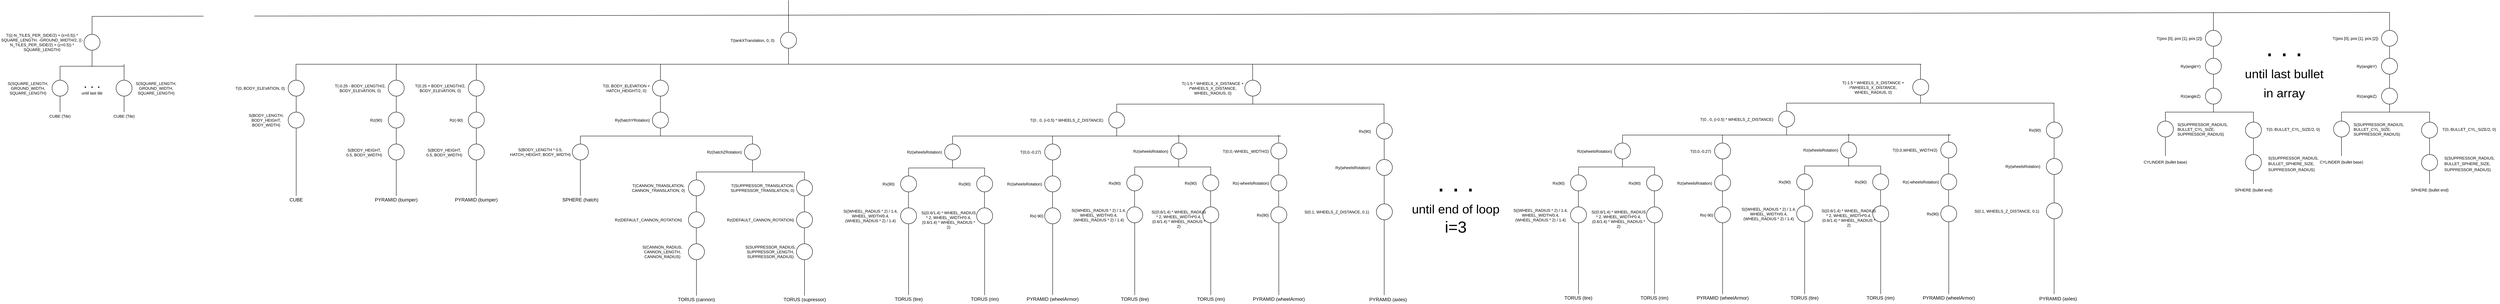 <mxfile version="15.8.6" type="device"><diagram id="4qcgYPeACVD64t_3w7zX" name="Page-1"><mxGraphModel dx="2333" dy="766" grid="1" gridSize="10" guides="1" tooltips="1" connect="1" arrows="1" fold="1" page="1" pageScale="1" pageWidth="850" pageHeight="1100" math="0" shadow="0"><root><mxCell id="0"/><mxCell id="1" parent="0"/><mxCell id="SJ6Oe2fIhcbohcmGYuYU-1" value="" style="endArrow=none;html=1;" parent="1" edge="1"><mxGeometry width="50" height="50" relative="1" as="geometry"><mxPoint x="1390" y="100" as="sourcePoint"/><mxPoint x="1390" y="20" as="targetPoint"/></mxGeometry></mxCell><mxCell id="SJ6Oe2fIhcbohcmGYuYU-2" value="" style="endArrow=none;html=1;" parent="1" edge="1"><mxGeometry width="50" height="50" relative="1" as="geometry"><mxPoint x="5390" y="50" as="sourcePoint"/><mxPoint x="-350" y="60" as="targetPoint"/></mxGeometry></mxCell><mxCell id="SJ6Oe2fIhcbohcmGYuYU-4" value="" style="endArrow=none;html=1;exitX=0.5;exitY=0;exitDx=0;exitDy=0;" parent="1" source="SJ6Oe2fIhcbohcmGYuYU-7" edge="1"><mxGeometry width="50" height="50" relative="1" as="geometry"><mxPoint x="-350" y="160" as="sourcePoint"/><mxPoint x="-350" y="60" as="targetPoint"/></mxGeometry></mxCell><mxCell id="SJ6Oe2fIhcbohcmGYuYU-7" value="" style="ellipse;whiteSpace=wrap;html=1;aspect=fixed;" parent="1" vertex="1"><mxGeometry x="-370" y="105" width="40" height="40" as="geometry"/></mxCell><mxCell id="SJ6Oe2fIhcbohcmGYuYU-9" value="" style="endArrow=none;html=1;fontSize=12;" parent="1" edge="1"><mxGeometry width="50" height="50" relative="1" as="geometry"><mxPoint x="-350" y="185" as="sourcePoint"/><mxPoint x="-350" y="145" as="targetPoint"/></mxGeometry></mxCell><mxCell id="SJ6Oe2fIhcbohcmGYuYU-10" value="" style="endArrow=none;html=1;fontSize=12;" parent="1" edge="1"><mxGeometry width="50" height="50" relative="1" as="geometry"><mxPoint x="-270" y="185" as="sourcePoint"/><mxPoint x="-430" y="185" as="targetPoint"/></mxGeometry></mxCell><mxCell id="SJ6Oe2fIhcbohcmGYuYU-11" value="" style="endArrow=none;html=1;fontSize=12;" parent="1" edge="1"><mxGeometry width="50" height="50" relative="1" as="geometry"><mxPoint x="-430" y="185" as="sourcePoint"/><mxPoint x="-430" y="225" as="targetPoint"/></mxGeometry></mxCell><mxCell id="SJ6Oe2fIhcbohcmGYuYU-12" value="T(((-N_TILES_PER_SIDE/2) + (x+0.5)) * SQUARE_LENGTH, -GROUND_WIDTH/2, ((-N_TILES_PER_SIDE/2) + (z+0.5)) * SQUARE_LENGTH)" style="text;html=1;strokeColor=none;fillColor=none;align=center;verticalAlign=middle;whiteSpace=wrap;rounded=0;fontSize=10;" parent="1" vertex="1"><mxGeometry x="-580" y="115" width="210" height="20" as="geometry"/></mxCell><mxCell id="SJ6Oe2fIhcbohcmGYuYU-14" value="" style="ellipse;whiteSpace=wrap;html=1;aspect=fixed;fontSize=10;" parent="1" vertex="1"><mxGeometry x="-450" y="220" width="40" height="40" as="geometry"/></mxCell><mxCell id="SJ6Oe2fIhcbohcmGYuYU-16" value="S(SQUARE_LENGTH, GROUND_WIDTH, SQUARE_LENGTH)" style="text;html=1;strokeColor=none;fillColor=none;align=center;verticalAlign=middle;whiteSpace=wrap;rounded=0;fontSize=10;" parent="1" vertex="1"><mxGeometry x="-550" y="230" width="80" height="20" as="geometry"/></mxCell><mxCell id="SJ6Oe2fIhcbohcmGYuYU-17" value="" style="endArrow=none;html=1;fontSize=10;entryX=0.5;entryY=1;entryDx=0;entryDy=0;" parent="1" target="SJ6Oe2fIhcbohcmGYuYU-14" edge="1"><mxGeometry width="50" height="50" relative="1" as="geometry"><mxPoint x="-430" y="300" as="sourcePoint"/><mxPoint x="10" y="330" as="targetPoint"/></mxGeometry></mxCell><mxCell id="SJ6Oe2fIhcbohcmGYuYU-18" value="CUBE (Tile)" style="text;html=1;strokeColor=none;fillColor=none;align=center;verticalAlign=middle;whiteSpace=wrap;rounded=0;fontSize=10;" parent="1" vertex="1"><mxGeometry x="-460" y="300" width="60" height="20" as="geometry"/></mxCell><mxCell id="SJ6Oe2fIhcbohcmGYuYU-19" value="&lt;div&gt;. . .&lt;/div&gt;&lt;div style=&quot;font-size: 10px&quot;&gt;until last tile&lt;/div&gt;&lt;div style=&quot;font-size: 10px&quot;&gt;&lt;br&gt;&lt;/div&gt;" style="text;html=1;strokeColor=none;fillColor=none;align=center;verticalAlign=middle;whiteSpace=wrap;rounded=0;fontSize=30;" parent="1" vertex="1"><mxGeometry x="-385" y="230" width="70" height="20" as="geometry"/></mxCell><mxCell id="SJ6Oe2fIhcbohcmGYuYU-22" value="" style="endArrow=none;html=1;fontSize=12;" parent="1" edge="1"><mxGeometry width="50" height="50" relative="1" as="geometry"><mxPoint x="-270" y="180" as="sourcePoint"/><mxPoint x="-270" y="220" as="targetPoint"/></mxGeometry></mxCell><mxCell id="SJ6Oe2fIhcbohcmGYuYU-23" value="" style="ellipse;whiteSpace=wrap;html=1;aspect=fixed;fontSize=10;" parent="1" vertex="1"><mxGeometry x="-290" y="220" width="40" height="40" as="geometry"/></mxCell><mxCell id="SJ6Oe2fIhcbohcmGYuYU-24" value="S(SQUARE_LENGTH, GROUND_WIDTH, SQUARE_LENGTH)" style="text;html=1;strokeColor=none;fillColor=none;align=center;verticalAlign=middle;whiteSpace=wrap;rounded=0;fontSize=10;" parent="1" vertex="1"><mxGeometry x="-230" y="230" width="80" height="20" as="geometry"/></mxCell><mxCell id="SJ6Oe2fIhcbohcmGYuYU-26" value="" style="endArrow=none;html=1;fontSize=10;entryX=0.5;entryY=1;entryDx=0;entryDy=0;" parent="1" edge="1"><mxGeometry width="50" height="50" relative="1" as="geometry"><mxPoint x="-270" y="300" as="sourcePoint"/><mxPoint x="-270" y="260" as="targetPoint"/></mxGeometry></mxCell><mxCell id="SJ6Oe2fIhcbohcmGYuYU-27" value="CUBE (Tile)" style="text;html=1;strokeColor=none;fillColor=none;align=center;verticalAlign=middle;whiteSpace=wrap;rounded=0;fontSize=10;" parent="1" vertex="1"><mxGeometry x="-300" y="300" width="60" height="20" as="geometry"/></mxCell><mxCell id="SJ6Oe2fIhcbohcmGYuYU-28" value="" style="ellipse;whiteSpace=wrap;html=1;aspect=fixed;fontSize=30;" parent="1" vertex="1"><mxGeometry x="1370" y="100" width="40" height="40" as="geometry"/></mxCell><mxCell id="SJ6Oe2fIhcbohcmGYuYU-29" value="T(tankXTranslation, 0, 0)" style="text;html=1;strokeColor=none;fillColor=none;align=center;verticalAlign=middle;whiteSpace=wrap;rounded=0;fontSize=10;" parent="1" vertex="1"><mxGeometry x="1240" y="105" width="120" height="30" as="geometry"/></mxCell><mxCell id="SJ6Oe2fIhcbohcmGYuYU-30" value="" style="endArrow=none;html=1;fontSize=10;entryX=0.5;entryY=1;entryDx=0;entryDy=0;" parent="1" target="SJ6Oe2fIhcbohcmGYuYU-28" edge="1"><mxGeometry width="50" height="50" relative="1" as="geometry"><mxPoint x="1390" y="180" as="sourcePoint"/><mxPoint x="1310" y="220" as="targetPoint"/></mxGeometry></mxCell><mxCell id="SJ6Oe2fIhcbohcmGYuYU-31" value="" style="endArrow=none;html=1;fontSize=10;" parent="1" edge="1"><mxGeometry width="50" height="50" relative="1" as="geometry"><mxPoint x="160" y="180" as="sourcePoint"/><mxPoint x="4220" y="180" as="targetPoint"/></mxGeometry></mxCell><mxCell id="SJ6Oe2fIhcbohcmGYuYU-32" value="" style="endArrow=none;html=1;fontSize=10;" parent="1" edge="1"><mxGeometry width="50" height="50" relative="1" as="geometry"><mxPoint x="159.5" y="220" as="sourcePoint"/><mxPoint x="159.5" y="180" as="targetPoint"/></mxGeometry></mxCell><mxCell id="Z4t6oIIhtMBPpLowGCtb-2" value="" style="ellipse;whiteSpace=wrap;html=1;aspect=fixed;fontSize=30;" parent="1" vertex="1"><mxGeometry x="140" y="220" width="40" height="40" as="geometry"/></mxCell><mxCell id="Z4t6oIIhtMBPpLowGCtb-4" value="" style="endArrow=none;html=1;entryX=0.5;entryY=1;entryDx=0;entryDy=0;exitX=0.5;exitY=0;exitDx=0;exitDy=0;" parent="1" source="Z4t6oIIhtMBPpLowGCtb-6" target="Z4t6oIIhtMBPpLowGCtb-2" edge="1"><mxGeometry width="50" height="50" relative="1" as="geometry"><mxPoint x="160" y="290" as="sourcePoint"/><mxPoint x="210" y="220" as="targetPoint"/></mxGeometry></mxCell><mxCell id="Z4t6oIIhtMBPpLowGCtb-6" value="" style="ellipse;whiteSpace=wrap;html=1;aspect=fixed;fontSize=30;" parent="1" vertex="1"><mxGeometry x="140" y="300" width="40" height="40" as="geometry"/></mxCell><mxCell id="Z4t6oIIhtMBPpLowGCtb-8" value="S(BODY_LENGTH, BODY_HEIGHT, BODY_WIDTH)" style="text;html=1;strokeColor=none;fillColor=none;align=center;verticalAlign=middle;whiteSpace=wrap;rounded=0;fontSize=10;" parent="1" vertex="1"><mxGeometry x="20" y="300" width="130" height="40" as="geometry"/></mxCell><mxCell id="Z4t6oIIhtMBPpLowGCtb-9" value="T(0, BODY_ELEVATION, 0)" style="text;html=1;strokeColor=none;fillColor=none;align=center;verticalAlign=middle;whiteSpace=wrap;rounded=0;fontSize=10;" parent="1" vertex="1"><mxGeometry y="230" width="140" height="20" as="geometry"/></mxCell><mxCell id="Z4t6oIIhtMBPpLowGCtb-10" value="" style="endArrow=none;html=1;exitX=0.5;exitY=1;exitDx=0;exitDy=0;" parent="1" source="Z4t6oIIhtMBPpLowGCtb-6" target="Z4t6oIIhtMBPpLowGCtb-12" edge="1"><mxGeometry width="50" height="50" relative="1" as="geometry"><mxPoint x="310" y="340" as="sourcePoint"/><mxPoint x="160" y="520" as="targetPoint"/></mxGeometry></mxCell><mxCell id="Z4t6oIIhtMBPpLowGCtb-12" value="CUBE" style="text;html=1;strokeColor=none;fillColor=none;align=center;verticalAlign=middle;whiteSpace=wrap;rounded=0;" parent="1" vertex="1"><mxGeometry x="140" y="510" width="40" height="20" as="geometry"/></mxCell><mxCell id="Z4t6oIIhtMBPpLowGCtb-13" value="" style="endArrow=none;html=1;" parent="1" edge="1"><mxGeometry width="50" height="50" relative="1" as="geometry"><mxPoint x="410" y="220" as="sourcePoint"/><mxPoint x="410" y="180" as="targetPoint"/></mxGeometry></mxCell><mxCell id="Z4t6oIIhtMBPpLowGCtb-14" value="" style="ellipse;whiteSpace=wrap;html=1;aspect=fixed;fontSize=30;" parent="1" vertex="1"><mxGeometry x="390" y="220" width="40" height="40" as="geometry"/></mxCell><mxCell id="Z4t6oIIhtMBPpLowGCtb-15" value="" style="endArrow=none;html=1;entryX=0.5;entryY=1;entryDx=0;entryDy=0;" parent="1" target="Z4t6oIIhtMBPpLowGCtb-14" edge="1"><mxGeometry width="50" height="50" relative="1" as="geometry"><mxPoint x="410" y="300" as="sourcePoint"/><mxPoint x="490" y="250" as="targetPoint"/></mxGeometry></mxCell><mxCell id="Z4t6oIIhtMBPpLowGCtb-17" value="" style="ellipse;whiteSpace=wrap;html=1;aspect=fixed;fontSize=30;" parent="1" vertex="1"><mxGeometry x="390" y="300" width="40" height="40" as="geometry"/></mxCell><mxCell id="Z4t6oIIhtMBPpLowGCtb-18" value="T(-0.25 - BODY_LENGTH/2, BODY_ELEVATION, 0)" style="text;html=1;strokeColor=none;fillColor=none;align=center;verticalAlign=middle;whiteSpace=wrap;rounded=0;fontSize=10;" parent="1" vertex="1"><mxGeometry x="250" y="215" width="140" height="50" as="geometry"/></mxCell><mxCell id="Z4t6oIIhtMBPpLowGCtb-20" value="Rz(90)" style="text;html=1;strokeColor=none;fillColor=none;align=center;verticalAlign=middle;whiteSpace=wrap;rounded=0;fontSize=10;" parent="1" vertex="1"><mxGeometry x="330" y="312.5" width="60" height="15" as="geometry"/></mxCell><mxCell id="Z4t6oIIhtMBPpLowGCtb-25" value="" style="endArrow=none;html=1;entryX=0.5;entryY=1;entryDx=0;entryDy=0;" parent="1" edge="1"><mxGeometry width="50" height="50" relative="1" as="geometry"><mxPoint x="410" y="380" as="sourcePoint"/><mxPoint x="410" y="340" as="targetPoint"/></mxGeometry></mxCell><mxCell id="Z4t6oIIhtMBPpLowGCtb-26" value="" style="ellipse;whiteSpace=wrap;html=1;aspect=fixed;fontSize=30;" parent="1" vertex="1"><mxGeometry x="390" y="380" width="40" height="40" as="geometry"/></mxCell><mxCell id="Z4t6oIIhtMBPpLowGCtb-27" value="S(BODY_HEIGHT, 0.5, BODY_WIDTH)" style="text;html=1;strokeColor=none;fillColor=none;align=center;verticalAlign=middle;whiteSpace=wrap;rounded=0;fontSize=10;" parent="1" vertex="1"><mxGeometry x="280" y="382.5" width="100" height="37.5" as="geometry"/></mxCell><mxCell id="Z4t6oIIhtMBPpLowGCtb-29" value="" style="endArrow=none;html=1;fontSize=10;exitX=0.5;exitY=1;exitDx=0;exitDy=0;" parent="1" source="Z4t6oIIhtMBPpLowGCtb-26" edge="1"><mxGeometry width="50" height="50" relative="1" as="geometry"><mxPoint x="260" y="370" as="sourcePoint"/><mxPoint x="410" y="510" as="targetPoint"/></mxGeometry></mxCell><mxCell id="Z4t6oIIhtMBPpLowGCtb-32" value="&lt;div&gt;PYRAMID (bumper)&lt;br&gt;&lt;/div&gt;" style="text;html=1;strokeColor=none;fillColor=none;align=center;verticalAlign=middle;whiteSpace=wrap;rounded=0;" parent="1" vertex="1"><mxGeometry x="350" y="510" width="120" height="20" as="geometry"/></mxCell><mxCell id="Z4t6oIIhtMBPpLowGCtb-33" value="" style="endArrow=none;html=1;" parent="1" edge="1"><mxGeometry width="50" height="50" relative="1" as="geometry"><mxPoint x="610" y="220" as="sourcePoint"/><mxPoint x="610" y="180" as="targetPoint"/></mxGeometry></mxCell><mxCell id="Z4t6oIIhtMBPpLowGCtb-45" value="" style="edgeStyle=orthogonalEdgeStyle;rounded=0;orthogonalLoop=1;jettySize=auto;html=1;fontSize=10;" parent="1" source="Z4t6oIIhtMBPpLowGCtb-34" edge="1"><mxGeometry relative="1" as="geometry"><mxPoint x="610" y="340" as="targetPoint"/></mxGeometry></mxCell><mxCell id="Z4t6oIIhtMBPpLowGCtb-34" value="" style="ellipse;whiteSpace=wrap;html=1;aspect=fixed;fontSize=30;" parent="1" vertex="1"><mxGeometry x="590" y="220" width="40" height="40" as="geometry"/></mxCell><mxCell id="Z4t6oIIhtMBPpLowGCtb-35" value="" style="endArrow=none;html=1;entryX=0.5;entryY=1;entryDx=0;entryDy=0;" parent="1" target="Z4t6oIIhtMBPpLowGCtb-34" edge="1"><mxGeometry width="50" height="50" relative="1" as="geometry"><mxPoint x="610" y="300" as="sourcePoint"/><mxPoint x="690" y="250" as="targetPoint"/></mxGeometry></mxCell><mxCell id="Z4t6oIIhtMBPpLowGCtb-36" value="" style="ellipse;whiteSpace=wrap;html=1;aspect=fixed;fontSize=30;" parent="1" vertex="1"><mxGeometry x="590" y="300" width="40" height="40" as="geometry"/></mxCell><mxCell id="Z4t6oIIhtMBPpLowGCtb-37" value="T(0.25 + BODY_LENGTH/2, BODY_ELEVATION, 0)" style="text;html=1;strokeColor=none;fillColor=none;align=center;verticalAlign=middle;whiteSpace=wrap;rounded=0;fontSize=10;" parent="1" vertex="1"><mxGeometry x="450" y="215" width="140" height="50" as="geometry"/></mxCell><mxCell id="Z4t6oIIhtMBPpLowGCtb-38" value="Rz(-90)" style="text;html=1;strokeColor=none;fillColor=none;align=center;verticalAlign=middle;whiteSpace=wrap;rounded=0;fontSize=10;" parent="1" vertex="1"><mxGeometry x="530" y="312.5" width="60" height="15" as="geometry"/></mxCell><mxCell id="Z4t6oIIhtMBPpLowGCtb-39" value="" style="endArrow=none;html=1;entryX=0.5;entryY=1;entryDx=0;entryDy=0;" parent="1" edge="1"><mxGeometry width="50" height="50" relative="1" as="geometry"><mxPoint x="610" y="380" as="sourcePoint"/><mxPoint x="610" y="340" as="targetPoint"/></mxGeometry></mxCell><mxCell id="Z4t6oIIhtMBPpLowGCtb-40" value="" style="ellipse;whiteSpace=wrap;html=1;aspect=fixed;fontSize=30;" parent="1" vertex="1"><mxGeometry x="590" y="380" width="40" height="40" as="geometry"/></mxCell><mxCell id="Z4t6oIIhtMBPpLowGCtb-41" value="S(BODY_HEIGHT, 0.5, BODY_WIDTH)" style="text;html=1;strokeColor=none;fillColor=none;align=center;verticalAlign=middle;whiteSpace=wrap;rounded=0;fontSize=10;" parent="1" vertex="1"><mxGeometry x="480" y="382.5" width="100" height="37.5" as="geometry"/></mxCell><mxCell id="Z4t6oIIhtMBPpLowGCtb-42" value="" style="endArrow=none;html=1;fontSize=10;exitX=0.5;exitY=1;exitDx=0;exitDy=0;" parent="1" source="Z4t6oIIhtMBPpLowGCtb-40" edge="1"><mxGeometry width="50" height="50" relative="1" as="geometry"><mxPoint x="460" y="370" as="sourcePoint"/><mxPoint x="610" y="510" as="targetPoint"/></mxGeometry></mxCell><mxCell id="Z4t6oIIhtMBPpLowGCtb-43" value="&lt;div&gt;PYRAMID (bumper)&lt;br&gt;&lt;/div&gt;" style="text;html=1;strokeColor=none;fillColor=none;align=center;verticalAlign=middle;whiteSpace=wrap;rounded=0;" parent="1" vertex="1"><mxGeometry x="550" y="510" width="120" height="20" as="geometry"/></mxCell><mxCell id="Z4t6oIIhtMBPpLowGCtb-48" value="" style="endArrow=none;html=1;" parent="1" edge="1"><mxGeometry width="50" height="50" relative="1" as="geometry"><mxPoint x="1070" y="220" as="sourcePoint"/><mxPoint x="1070" y="180" as="targetPoint"/></mxGeometry></mxCell><mxCell id="Z4t6oIIhtMBPpLowGCtb-49" value="" style="ellipse;whiteSpace=wrap;html=1;aspect=fixed;fontSize=30;" parent="1" vertex="1"><mxGeometry x="1050" y="220" width="40" height="40" as="geometry"/></mxCell><mxCell id="Z4t6oIIhtMBPpLowGCtb-50" value="" style="endArrow=none;html=1;entryX=0.5;entryY=1;entryDx=0;entryDy=0;" parent="1" target="Z4t6oIIhtMBPpLowGCtb-49" edge="1"><mxGeometry width="50" height="50" relative="1" as="geometry"><mxPoint x="1070" y="300" as="sourcePoint"/><mxPoint x="1150" y="250" as="targetPoint"/></mxGeometry></mxCell><mxCell id="Z4t6oIIhtMBPpLowGCtb-51" value="" style="ellipse;whiteSpace=wrap;html=1;aspect=fixed;fontSize=30;" parent="1" vertex="1"><mxGeometry x="1050" y="300" width="40" height="40" as="geometry"/></mxCell><mxCell id="Z4t6oIIhtMBPpLowGCtb-52" value="T(0, BODY_ELEVATION + HATCH_HEIGHT/2, 0)" style="text;html=1;strokeColor=none;fillColor=none;align=center;verticalAlign=middle;whiteSpace=wrap;rounded=0;fontSize=10;" parent="1" vertex="1"><mxGeometry x="920" y="215" width="130" height="50" as="geometry"/></mxCell><mxCell id="Z4t6oIIhtMBPpLowGCtb-53" value="Ry(hatchYRotation)" style="text;html=1;strokeColor=none;fillColor=none;align=center;verticalAlign=middle;whiteSpace=wrap;rounded=0;fontSize=10;" parent="1" vertex="1"><mxGeometry x="970" y="312.5" width="60" height="15" as="geometry"/></mxCell><mxCell id="Z4t6oIIhtMBPpLowGCtb-55" value="" style="endArrow=none;html=1;fontSize=10;entryX=0.5;entryY=1;entryDx=0;entryDy=0;" parent="1" target="Z4t6oIIhtMBPpLowGCtb-51" edge="1"><mxGeometry width="50" height="50" relative="1" as="geometry"><mxPoint x="1070" y="360" as="sourcePoint"/><mxPoint x="1060" y="376.25" as="targetPoint"/></mxGeometry></mxCell><mxCell id="Z4t6oIIhtMBPpLowGCtb-56" value="" style="endArrow=none;html=1;fontSize=10;" parent="1" edge="1"><mxGeometry width="50" height="50" relative="1" as="geometry"><mxPoint x="870" y="360" as="sourcePoint"/><mxPoint x="1300" y="360" as="targetPoint"/></mxGeometry></mxCell><mxCell id="Z4t6oIIhtMBPpLowGCtb-57" value="" style="endArrow=none;html=1;fontSize=10;" parent="1" edge="1"><mxGeometry width="50" height="50" relative="1" as="geometry"><mxPoint x="870" y="360" as="sourcePoint"/><mxPoint x="870" y="380" as="targetPoint"/></mxGeometry></mxCell><mxCell id="Z4t6oIIhtMBPpLowGCtb-58" value="" style="ellipse;whiteSpace=wrap;html=1;aspect=fixed;fontSize=30;" parent="1" vertex="1"><mxGeometry x="850" y="380" width="40" height="40" as="geometry"/></mxCell><mxCell id="Z4t6oIIhtMBPpLowGCtb-59" value="S(BODY_LENGTH * 0.5, HATCH_HEIGHT, BODY_WIDTH)" style="text;html=1;strokeColor=none;fillColor=none;align=center;verticalAlign=middle;whiteSpace=wrap;rounded=0;fontSize=10;" parent="1" vertex="1"><mxGeometry x="690" y="381.25" width="160" height="37.5" as="geometry"/></mxCell><mxCell id="Z4t6oIIhtMBPpLowGCtb-60" value="" style="endArrow=none;html=1;fontSize=10;entryX=0.5;entryY=1;entryDx=0;entryDy=0;" parent="1" target="Z4t6oIIhtMBPpLowGCtb-58" edge="1"><mxGeometry width="50" height="50" relative="1" as="geometry"><mxPoint x="870" y="510" as="sourcePoint"/><mxPoint x="750" y="410" as="targetPoint"/></mxGeometry></mxCell><mxCell id="Z4t6oIIhtMBPpLowGCtb-61" value="SPHERE (hatch)" style="text;html=1;strokeColor=none;fillColor=none;align=center;verticalAlign=middle;whiteSpace=wrap;rounded=0;" parent="1" vertex="1"><mxGeometry x="810" y="510" width="120" height="20" as="geometry"/></mxCell><mxCell id="Z4t6oIIhtMBPpLowGCtb-62" value="" style="endArrow=none;html=1;fontSize=10;" parent="1" edge="1"><mxGeometry width="50" height="50" relative="1" as="geometry"><mxPoint x="1300" y="360.0" as="sourcePoint"/><mxPoint x="1300" y="380.0" as="targetPoint"/></mxGeometry></mxCell><mxCell id="Z4t6oIIhtMBPpLowGCtb-63" value="" style="ellipse;whiteSpace=wrap;html=1;aspect=fixed;fontSize=30;" parent="1" vertex="1"><mxGeometry x="1280" y="380" width="40" height="40" as="geometry"/></mxCell><mxCell id="Z4t6oIIhtMBPpLowGCtb-64" value="Rz(hatchZRotation)" style="text;html=1;strokeColor=none;fillColor=none;align=center;verticalAlign=middle;whiteSpace=wrap;rounded=0;fontSize=10;" parent="1" vertex="1"><mxGeometry x="1180" y="381.25" width="100" height="37.5" as="geometry"/></mxCell><mxCell id="Z4t6oIIhtMBPpLowGCtb-65" value="" style="endArrow=none;html=1;fontSize=10;" parent="1" edge="1"><mxGeometry width="50" height="50" relative="1" as="geometry"><mxPoint x="1160" y="450" as="sourcePoint"/><mxPoint x="1430" y="450" as="targetPoint"/></mxGeometry></mxCell><mxCell id="Z4t6oIIhtMBPpLowGCtb-66" value="" style="endArrow=none;html=1;fontSize=10;" parent="1" edge="1"><mxGeometry width="50" height="50" relative="1" as="geometry"><mxPoint x="1159.83" y="450.0" as="sourcePoint"/><mxPoint x="1159.83" y="470.0" as="targetPoint"/></mxGeometry></mxCell><mxCell id="Z4t6oIIhtMBPpLowGCtb-67" value="" style="ellipse;whiteSpace=wrap;html=1;aspect=fixed;fontSize=30;" parent="1" vertex="1"><mxGeometry x="1140" y="470" width="40" height="40" as="geometry"/></mxCell><mxCell id="Z4t6oIIhtMBPpLowGCtb-69" value="" style="endArrow=none;html=1;fontSize=10;exitX=0.5;exitY=1;exitDx=0;exitDy=0;" parent="1" source="Z4t6oIIhtMBPpLowGCtb-63" edge="1"><mxGeometry width="50" height="50" relative="1" as="geometry"><mxPoint x="1310" y="370.0" as="sourcePoint"/><mxPoint x="1300" y="450" as="targetPoint"/></mxGeometry></mxCell><mxCell id="Z4t6oIIhtMBPpLowGCtb-70" value="T(CANNON_TRANSLATION, CANNON_TRANSLATION, 0)" style="text;html=1;strokeColor=none;fillColor=none;align=center;verticalAlign=middle;whiteSpace=wrap;rounded=0;fontSize=10;" parent="1" vertex="1"><mxGeometry x="990" y="480" width="150" height="20" as="geometry"/></mxCell><mxCell id="Z4t6oIIhtMBPpLowGCtb-72" value="" style="endArrow=none;html=1;entryX=0.5;entryY=1;entryDx=0;entryDy=0;" parent="1" edge="1"><mxGeometry width="50" height="50" relative="1" as="geometry"><mxPoint x="1159.66" y="550" as="sourcePoint"/><mxPoint x="1159.66" y="510" as="targetPoint"/></mxGeometry></mxCell><mxCell id="Z4t6oIIhtMBPpLowGCtb-73" value="" style="ellipse;whiteSpace=wrap;html=1;aspect=fixed;fontSize=30;" parent="1" vertex="1"><mxGeometry x="1140" y="550" width="40" height="40" as="geometry"/></mxCell><mxCell id="Z4t6oIIhtMBPpLowGCtb-74" value="Rz(DEFAULT_CANNON_ROTATION)" style="text;html=1;strokeColor=none;fillColor=none;align=center;verticalAlign=middle;whiteSpace=wrap;rounded=0;fontSize=10;" parent="1" vertex="1"><mxGeometry x="950" y="560" width="180" height="20" as="geometry"/></mxCell><mxCell id="Z4t6oIIhtMBPpLowGCtb-75" value="S(CANNON_RADIUS, CANNON_LENGTH, CANNON_RADIUS)" style="text;html=1;strokeColor=none;fillColor=none;align=center;verticalAlign=middle;whiteSpace=wrap;rounded=0;fontSize=10;" parent="1" vertex="1"><mxGeometry x="1020" y="631.25" width="110" height="37.5" as="geometry"/></mxCell><mxCell id="Z4t6oIIhtMBPpLowGCtb-76" value="" style="endArrow=none;html=1;entryX=0.5;entryY=1;entryDx=0;entryDy=0;" parent="1" edge="1"><mxGeometry width="50" height="50" relative="1" as="geometry"><mxPoint x="1159.66" y="630" as="sourcePoint"/><mxPoint x="1159.66" y="590" as="targetPoint"/></mxGeometry></mxCell><mxCell id="Z4t6oIIhtMBPpLowGCtb-77" value="" style="ellipse;whiteSpace=wrap;html=1;aspect=fixed;fontSize=30;" parent="1" vertex="1"><mxGeometry x="1140" y="630" width="40" height="40" as="geometry"/></mxCell><mxCell id="Z4t6oIIhtMBPpLowGCtb-78" value="" style="endArrow=none;html=1;fontSize=10;" parent="1" edge="1"><mxGeometry width="50" height="50" relative="1" as="geometry"><mxPoint x="1429.83" y="450" as="sourcePoint"/><mxPoint x="1429.83" y="470" as="targetPoint"/></mxGeometry></mxCell><mxCell id="Z4t6oIIhtMBPpLowGCtb-79" value="" style="ellipse;whiteSpace=wrap;html=1;aspect=fixed;fontSize=30;" parent="1" vertex="1"><mxGeometry x="1410" y="470" width="40" height="40" as="geometry"/></mxCell><mxCell id="Z4t6oIIhtMBPpLowGCtb-81" value="T(SUPPRESSOR_TRANSLATION, SUPPRESSOR_TRANSLATION, 0)" style="text;html=1;strokeColor=none;fillColor=none;align=center;verticalAlign=middle;whiteSpace=wrap;rounded=0;fontSize=10;" parent="1" vertex="1"><mxGeometry x="1240" y="480" width="170" height="20" as="geometry"/></mxCell><mxCell id="Z4t6oIIhtMBPpLowGCtb-82" value="Rz(DEFAULT_CANNON_ROTATION)" style="text;html=1;strokeColor=none;fillColor=none;align=center;verticalAlign=middle;whiteSpace=wrap;rounded=0;fontSize=10;" parent="1" vertex="1"><mxGeometry x="1230" y="560" width="180" height="20" as="geometry"/></mxCell><mxCell id="Z4t6oIIhtMBPpLowGCtb-83" value="" style="endArrow=none;html=1;entryX=0.5;entryY=1;entryDx=0;entryDy=0;" parent="1" edge="1"><mxGeometry width="50" height="50" relative="1" as="geometry"><mxPoint x="1429.66" y="550" as="sourcePoint"/><mxPoint x="1429.66" y="510" as="targetPoint"/></mxGeometry></mxCell><mxCell id="Z4t6oIIhtMBPpLowGCtb-84" value="" style="ellipse;whiteSpace=wrap;html=1;aspect=fixed;fontSize=30;" parent="1" vertex="1"><mxGeometry x="1410" y="550" width="40" height="40" as="geometry"/></mxCell><mxCell id="Z4t6oIIhtMBPpLowGCtb-85" value="S(SUPPRESSOR_RADIUS, SUPPRESSOR_LENGTH, SUPPRESSOR_RADIUS)" style="text;html=1;strokeColor=none;fillColor=none;align=center;verticalAlign=middle;whiteSpace=wrap;rounded=0;fontSize=10;" parent="1" vertex="1"><mxGeometry x="1290" y="631.25" width="110" height="37.5" as="geometry"/></mxCell><mxCell id="Z4t6oIIhtMBPpLowGCtb-86" value="" style="endArrow=none;html=1;entryX=0.5;entryY=1;entryDx=0;entryDy=0;" parent="1" edge="1"><mxGeometry width="50" height="50" relative="1" as="geometry"><mxPoint x="1429.66" y="630" as="sourcePoint"/><mxPoint x="1429.66" y="590" as="targetPoint"/></mxGeometry></mxCell><mxCell id="Z4t6oIIhtMBPpLowGCtb-87" value="" style="ellipse;whiteSpace=wrap;html=1;aspect=fixed;fontSize=30;" parent="1" vertex="1"><mxGeometry x="1410" y="630" width="40" height="40" as="geometry"/></mxCell><mxCell id="Z4t6oIIhtMBPpLowGCtb-88" value="" style="endArrow=none;html=1;exitX=0.5;exitY=1;exitDx=0;exitDy=0;" parent="1" edge="1"><mxGeometry width="50" height="50" relative="1" as="geometry"><mxPoint x="1160.0" y="670" as="sourcePoint"/><mxPoint x="1160" y="760" as="targetPoint"/></mxGeometry></mxCell><mxCell id="Z4t6oIIhtMBPpLowGCtb-89" value="TORUS (cannon)" style="text;html=1;strokeColor=none;fillColor=none;align=center;verticalAlign=middle;whiteSpace=wrap;rounded=0;" parent="1" vertex="1"><mxGeometry x="1105" y="760" width="110" height="20" as="geometry"/></mxCell><mxCell id="Z4t6oIIhtMBPpLowGCtb-92" value="" style="endArrow=none;html=1;exitX=0.5;exitY=1;exitDx=0;exitDy=0;" parent="1" edge="1"><mxGeometry width="50" height="50" relative="1" as="geometry"><mxPoint x="1430.0" y="670" as="sourcePoint"/><mxPoint x="1430" y="760" as="targetPoint"/></mxGeometry></mxCell><mxCell id="Z4t6oIIhtMBPpLowGCtb-93" value="TORUS (supressor)" style="text;html=1;strokeColor=none;fillColor=none;align=center;verticalAlign=middle;whiteSpace=wrap;rounded=0;" parent="1" vertex="1"><mxGeometry x="1372.5" y="760" width="115" height="20" as="geometry"/></mxCell><mxCell id="Z4t6oIIhtMBPpLowGCtb-95" value="" style="endArrow=none;html=1;" parent="1" edge="1"><mxGeometry width="50" height="50" relative="1" as="geometry"><mxPoint x="2549.58" y="220" as="sourcePoint"/><mxPoint x="2549.58" y="180" as="targetPoint"/></mxGeometry></mxCell><mxCell id="Z4t6oIIhtMBPpLowGCtb-96" value="" style="ellipse;whiteSpace=wrap;html=1;aspect=fixed;fontSize=30;" parent="1" vertex="1"><mxGeometry x="2530" y="220" width="40" height="40" as="geometry"/></mxCell><mxCell id="Z4t6oIIhtMBPpLowGCtb-97" value="T(-1.5 * WHEELS_X_DISTANCE + i*WHEELS_X_DISTANCE, WHEEL_RADIUS, 0)" style="text;html=1;strokeColor=none;fillColor=none;align=center;verticalAlign=middle;whiteSpace=wrap;rounded=0;fontSize=10;" parent="1" vertex="1"><mxGeometry x="2370" y="215" width="160" height="50" as="geometry"/></mxCell><mxCell id="Z4t6oIIhtMBPpLowGCtb-106" value="" style="endArrow=none;html=1;fontSize=10;entryX=0.5;entryY=1;entryDx=0;entryDy=0;" parent="1" edge="1"><mxGeometry width="50" height="50" relative="1" as="geometry"><mxPoint x="2550" y="280" as="sourcePoint"/><mxPoint x="2550" y="260" as="targetPoint"/></mxGeometry></mxCell><mxCell id="Z4t6oIIhtMBPpLowGCtb-107" value="" style="endArrow=none;html=1;fontSize=10;" parent="1" edge="1"><mxGeometry width="50" height="50" relative="1" as="geometry"><mxPoint x="2210" y="280" as="sourcePoint"/><mxPoint x="2878.824" y="280" as="targetPoint"/></mxGeometry></mxCell><mxCell id="Z4t6oIIhtMBPpLowGCtb-108" value="" style="endArrow=none;html=1;fontSize=10;" parent="1" edge="1"><mxGeometry width="50" height="50" relative="1" as="geometry"><mxPoint x="2210" y="280" as="sourcePoint"/><mxPoint x="2210" y="300" as="targetPoint"/></mxGeometry></mxCell><mxCell id="Z4t6oIIhtMBPpLowGCtb-109" value="" style="ellipse;whiteSpace=wrap;html=1;aspect=fixed;fontSize=30;" parent="1" vertex="1"><mxGeometry x="2190" y="300" width="40" height="40" as="geometry"/></mxCell><mxCell id="Z4t6oIIhtMBPpLowGCtb-112" value="T(0 , 0, (i-0.5) * WHEELS_Z_DISTANCE)" style="text;html=1;strokeColor=none;fillColor=none;align=center;verticalAlign=middle;whiteSpace=wrap;rounded=0;fontSize=10;" parent="1" vertex="1"><mxGeometry x="1980" y="295" width="210" height="50" as="geometry"/></mxCell><mxCell id="Z4t6oIIhtMBPpLowGCtb-113" value="" style="endArrow=none;html=1;fontSize=10;entryX=0.5;entryY=1;entryDx=0;entryDy=0;" parent="1" edge="1"><mxGeometry width="50" height="50" relative="1" as="geometry"><mxPoint x="2210" y="360" as="sourcePoint"/><mxPoint x="2210" y="340" as="targetPoint"/></mxGeometry></mxCell><mxCell id="Z4t6oIIhtMBPpLowGCtb-114" value="" style="endArrow=none;html=1;fontSize=10;" parent="1" edge="1"><mxGeometry width="50" height="50" relative="1" as="geometry"><mxPoint x="1800" y="360" as="sourcePoint"/><mxPoint x="2620" y="360" as="targetPoint"/></mxGeometry></mxCell><mxCell id="Z4t6oIIhtMBPpLowGCtb-115" value="" style="endArrow=none;html=1;fontSize=10;" parent="1" edge="1"><mxGeometry width="50" height="50" relative="1" as="geometry"><mxPoint x="1800" y="360" as="sourcePoint"/><mxPoint x="1800" y="380" as="targetPoint"/></mxGeometry></mxCell><mxCell id="Z4t6oIIhtMBPpLowGCtb-116" value="" style="ellipse;whiteSpace=wrap;html=1;aspect=fixed;fontSize=30;" parent="1" vertex="1"><mxGeometry x="1780" y="380" width="40" height="40" as="geometry"/></mxCell><mxCell id="Z4t6oIIhtMBPpLowGCtb-119" value="Rz(wheelsRotation)" style="text;html=1;strokeColor=none;fillColor=none;align=center;verticalAlign=middle;whiteSpace=wrap;rounded=0;fontSize=10;" parent="1" vertex="1"><mxGeometry x="1680" y="390" width="100" height="20" as="geometry"/></mxCell><mxCell id="Z4t6oIIhtMBPpLowGCtb-120" value="" style="endArrow=none;html=1;fontSize=10;" parent="1" edge="1"><mxGeometry width="50" height="50" relative="1" as="geometry"><mxPoint x="1690" y="440" as="sourcePoint"/><mxPoint x="1880" y="440" as="targetPoint"/></mxGeometry></mxCell><mxCell id="Z4t6oIIhtMBPpLowGCtb-121" value="" style="endArrow=none;html=1;fontSize=10;" parent="1" edge="1"><mxGeometry width="50" height="50" relative="1" as="geometry"><mxPoint x="1690" y="440" as="sourcePoint"/><mxPoint x="1690" y="460" as="targetPoint"/></mxGeometry></mxCell><mxCell id="Z4t6oIIhtMBPpLowGCtb-122" value="" style="ellipse;whiteSpace=wrap;html=1;aspect=fixed;fontSize=30;" parent="1" vertex="1"><mxGeometry x="1670" y="460" width="40" height="40" as="geometry"/></mxCell><mxCell id="Z4t6oIIhtMBPpLowGCtb-123" value="" style="endArrow=none;html=1;fontSize=10;entryX=0.5;entryY=1;entryDx=0;entryDy=0;" parent="1" edge="1"><mxGeometry width="50" height="50" relative="1" as="geometry"><mxPoint x="1799.8" y="440" as="sourcePoint"/><mxPoint x="1799.8" y="420" as="targetPoint"/></mxGeometry></mxCell><mxCell id="Z4t6oIIhtMBPpLowGCtb-124" value="Rx(90)" style="text;html=1;strokeColor=none;fillColor=none;align=center;verticalAlign=middle;whiteSpace=wrap;rounded=0;fontSize=10;" parent="1" vertex="1"><mxGeometry x="1610" y="470" width="60" height="20" as="geometry"/></mxCell><mxCell id="Z4t6oIIhtMBPpLowGCtb-126" value="" style="endArrow=none;html=1;entryX=0.5;entryY=1;entryDx=0;entryDy=0;" parent="1" edge="1"><mxGeometry width="50" height="50" relative="1" as="geometry"><mxPoint x="1689.66" y="540" as="sourcePoint"/><mxPoint x="1689.66" y="500" as="targetPoint"/></mxGeometry></mxCell><mxCell id="Z4t6oIIhtMBPpLowGCtb-127" value="" style="ellipse;whiteSpace=wrap;html=1;aspect=fixed;fontSize=30;" parent="1" vertex="1"><mxGeometry x="1670" y="540" width="40" height="40" as="geometry"/></mxCell><mxCell id="Z4t6oIIhtMBPpLowGCtb-128" value="S((WHEEL_RADIUS * 2) / 1.4, WHEEL_WIDTH/0.4, (WHEEL_RADIUS * 2) / 1.4)" style="text;html=1;strokeColor=none;fillColor=none;align=center;verticalAlign=middle;whiteSpace=wrap;rounded=0;fontSize=10;" parent="1" vertex="1"><mxGeometry x="1510" y="550" width="170" height="20" as="geometry"/></mxCell><mxCell id="Z4t6oIIhtMBPpLowGCtb-129" value="" style="endArrow=none;html=1;exitX=0.5;exitY=1;exitDx=0;exitDy=0;" parent="1" source="Z4t6oIIhtMBPpLowGCtb-127" edge="1"><mxGeometry width="50" height="50" relative="1" as="geometry"><mxPoint x="1690.0" y="668.75" as="sourcePoint"/><mxPoint x="1690" y="758.75" as="targetPoint"/></mxGeometry></mxCell><mxCell id="Z4t6oIIhtMBPpLowGCtb-130" value="TORUS (tire)" style="text;html=1;strokeColor=none;fillColor=none;align=center;verticalAlign=middle;whiteSpace=wrap;rounded=0;" parent="1" vertex="1"><mxGeometry x="1632.5" y="758.75" width="115" height="20" as="geometry"/></mxCell><mxCell id="Z4t6oIIhtMBPpLowGCtb-133" value="" style="endArrow=none;html=1;fontSize=10;" parent="1" edge="1"><mxGeometry width="50" height="50" relative="1" as="geometry"><mxPoint x="1880" y="440" as="sourcePoint"/><mxPoint x="1880" y="460" as="targetPoint"/></mxGeometry></mxCell><mxCell id="Z4t6oIIhtMBPpLowGCtb-134" value="" style="ellipse;whiteSpace=wrap;html=1;aspect=fixed;fontSize=30;" parent="1" vertex="1"><mxGeometry x="1860" y="460" width="40" height="40" as="geometry"/></mxCell><mxCell id="Z4t6oIIhtMBPpLowGCtb-135" value="Rx(90)" style="text;html=1;strokeColor=none;fillColor=none;align=center;verticalAlign=middle;whiteSpace=wrap;rounded=0;fontSize=10;" parent="1" vertex="1"><mxGeometry x="1800" y="470" width="60" height="20" as="geometry"/></mxCell><mxCell id="Z4t6oIIhtMBPpLowGCtb-136" value="" style="endArrow=none;html=1;entryX=0.5;entryY=1;entryDx=0;entryDy=0;" parent="1" edge="1"><mxGeometry width="50" height="50" relative="1" as="geometry"><mxPoint x="1879.66" y="540" as="sourcePoint"/><mxPoint x="1879.66" y="500" as="targetPoint"/></mxGeometry></mxCell><mxCell id="Z4t6oIIhtMBPpLowGCtb-137" value="" style="ellipse;whiteSpace=wrap;html=1;aspect=fixed;fontSize=30;" parent="1" vertex="1"><mxGeometry x="1860" y="540" width="40" height="40" as="geometry"/></mxCell><mxCell id="Z4t6oIIhtMBPpLowGCtb-138" value="S((0.6/1.4) * WHEEL_RADIUS * 2, WHEEL_WIDTH*0.4, (0.6/1.4) * WHEEL_RADIUS * 2)" style="text;html=1;strokeColor=none;fillColor=none;align=center;verticalAlign=middle;whiteSpace=wrap;rounded=0;fontSize=10;" parent="1" vertex="1"><mxGeometry x="1720" y="560" width="140" height="20" as="geometry"/></mxCell><mxCell id="Z4t6oIIhtMBPpLowGCtb-139" value="" style="endArrow=none;html=1;exitX=0.5;exitY=1;exitDx=0;exitDy=0;" parent="1" source="Z4t6oIIhtMBPpLowGCtb-137" edge="1"><mxGeometry width="50" height="50" relative="1" as="geometry"><mxPoint x="1880.0" y="668.75" as="sourcePoint"/><mxPoint x="1880" y="758.75" as="targetPoint"/></mxGeometry></mxCell><mxCell id="Z4t6oIIhtMBPpLowGCtb-140" value="TORUS (rim)" style="text;html=1;strokeColor=none;fillColor=none;align=center;verticalAlign=middle;whiteSpace=wrap;rounded=0;" parent="1" vertex="1"><mxGeometry x="1822.5" y="758.75" width="115" height="20" as="geometry"/></mxCell><mxCell id="Z4t6oIIhtMBPpLowGCtb-141" value="" style="endArrow=none;html=1;fontSize=10;" parent="1" edge="1"><mxGeometry width="50" height="50" relative="1" as="geometry"><mxPoint x="2049.58" y="360" as="sourcePoint"/><mxPoint x="2049.58" y="380" as="targetPoint"/></mxGeometry></mxCell><mxCell id="Z4t6oIIhtMBPpLowGCtb-142" value="" style="ellipse;whiteSpace=wrap;html=1;aspect=fixed;fontSize=30;" parent="1" vertex="1"><mxGeometry x="2030" y="380" width="40" height="40" as="geometry"/></mxCell><mxCell id="Z4t6oIIhtMBPpLowGCtb-144" value="T(0,0,-0.27)" style="text;html=1;strokeColor=none;fillColor=none;align=center;verticalAlign=middle;whiteSpace=wrap;rounded=0;fontSize=10;" parent="1" vertex="1"><mxGeometry x="1960" y="387.5" width="70" height="25" as="geometry"/></mxCell><mxCell id="Z4t6oIIhtMBPpLowGCtb-145" value="" style="endArrow=none;html=1;entryX=0.5;entryY=1;entryDx=0;entryDy=0;" parent="1" edge="1"><mxGeometry width="50" height="50" relative="1" as="geometry"><mxPoint x="2049.66" y="460" as="sourcePoint"/><mxPoint x="2049.66" y="420" as="targetPoint"/></mxGeometry></mxCell><mxCell id="Z4t6oIIhtMBPpLowGCtb-146" value="" style="ellipse;whiteSpace=wrap;html=1;aspect=fixed;fontSize=30;" parent="1" vertex="1"><mxGeometry x="2030" y="460" width="40" height="40" as="geometry"/></mxCell><mxCell id="Z4t6oIIhtMBPpLowGCtb-147" value="Rz(wheelsRotation)" style="text;html=1;strokeColor=none;fillColor=none;align=center;verticalAlign=middle;whiteSpace=wrap;rounded=0;fontSize=10;" parent="1" vertex="1"><mxGeometry x="1930" y="470" width="100" height="20" as="geometry"/></mxCell><mxCell id="Z4t6oIIhtMBPpLowGCtb-149" value="Rx(-90)" style="text;html=1;strokeColor=none;fillColor=none;align=center;verticalAlign=middle;whiteSpace=wrap;rounded=0;fontSize=10;" parent="1" vertex="1"><mxGeometry x="1990" y="550" width="40" height="20" as="geometry"/></mxCell><mxCell id="Z4t6oIIhtMBPpLowGCtb-150" value="" style="endArrow=none;html=1;entryX=0.5;entryY=1;entryDx=0;entryDy=0;" parent="1" edge="1"><mxGeometry width="50" height="50" relative="1" as="geometry"><mxPoint x="2049.66" y="540" as="sourcePoint"/><mxPoint x="2049.66" y="500" as="targetPoint"/></mxGeometry></mxCell><mxCell id="Z4t6oIIhtMBPpLowGCtb-151" value="" style="ellipse;whiteSpace=wrap;html=1;aspect=fixed;fontSize=30;" parent="1" vertex="1"><mxGeometry x="2030" y="540" width="40" height="40" as="geometry"/></mxCell><mxCell id="Z4t6oIIhtMBPpLowGCtb-152" value="" style="endArrow=none;html=1;exitX=0.5;exitY=1;exitDx=0;exitDy=0;" parent="1" edge="1"><mxGeometry width="50" height="50" relative="1" as="geometry"><mxPoint x="2050" y="580" as="sourcePoint"/><mxPoint x="2050" y="758.75" as="targetPoint"/></mxGeometry></mxCell><mxCell id="Z4t6oIIhtMBPpLowGCtb-153" value="PYRAMID (wheelArmor)" style="text;html=1;strokeColor=none;fillColor=none;align=center;verticalAlign=middle;whiteSpace=wrap;rounded=0;" parent="1" vertex="1"><mxGeometry x="1981.25" y="758.75" width="137.5" height="20" as="geometry"/></mxCell><mxCell id="Z4t6oIIhtMBPpLowGCtb-154" value="" style="endArrow=none;html=1;fontSize=10;" parent="1" edge="1"><mxGeometry width="50" height="50" relative="1" as="geometry"><mxPoint x="2365" y="357" as="sourcePoint"/><mxPoint x="2365" y="377.5" as="targetPoint"/></mxGeometry></mxCell><mxCell id="Z4t6oIIhtMBPpLowGCtb-155" value="" style="ellipse;whiteSpace=wrap;html=1;aspect=fixed;fontSize=30;" parent="1" vertex="1"><mxGeometry x="2345" y="377.5" width="40" height="40" as="geometry"/></mxCell><mxCell id="Z4t6oIIhtMBPpLowGCtb-156" value="Rz(wheelsRotation)" style="text;html=1;strokeColor=none;fillColor=none;align=center;verticalAlign=middle;whiteSpace=wrap;rounded=0;fontSize=10;" parent="1" vertex="1"><mxGeometry x="2245" y="387.5" width="100" height="20" as="geometry"/></mxCell><mxCell id="Z4t6oIIhtMBPpLowGCtb-157" value="" style="endArrow=none;html=1;fontSize=10;" parent="1" edge="1"><mxGeometry width="50" height="50" relative="1" as="geometry"><mxPoint x="2255" y="437.5" as="sourcePoint"/><mxPoint x="2445" y="437.5" as="targetPoint"/></mxGeometry></mxCell><mxCell id="Z4t6oIIhtMBPpLowGCtb-158" value="" style="endArrow=none;html=1;fontSize=10;" parent="1" edge="1"><mxGeometry width="50" height="50" relative="1" as="geometry"><mxPoint x="2255" y="437.5" as="sourcePoint"/><mxPoint x="2255" y="457.5" as="targetPoint"/></mxGeometry></mxCell><mxCell id="Z4t6oIIhtMBPpLowGCtb-159" value="" style="ellipse;whiteSpace=wrap;html=1;aspect=fixed;fontSize=30;" parent="1" vertex="1"><mxGeometry x="2235" y="457.5" width="40" height="40" as="geometry"/></mxCell><mxCell id="Z4t6oIIhtMBPpLowGCtb-160" value="" style="endArrow=none;html=1;fontSize=10;entryX=0.5;entryY=1;entryDx=0;entryDy=0;" parent="1" edge="1"><mxGeometry width="50" height="50" relative="1" as="geometry"><mxPoint x="2364.8" y="437.5" as="sourcePoint"/><mxPoint x="2364.8" y="417.5" as="targetPoint"/></mxGeometry></mxCell><mxCell id="Z4t6oIIhtMBPpLowGCtb-161" value="Rx(90)" style="text;html=1;strokeColor=none;fillColor=none;align=center;verticalAlign=middle;whiteSpace=wrap;rounded=0;fontSize=10;" parent="1" vertex="1"><mxGeometry x="2175" y="467.5" width="60" height="20" as="geometry"/></mxCell><mxCell id="Z4t6oIIhtMBPpLowGCtb-162" value="" style="endArrow=none;html=1;entryX=0.5;entryY=1;entryDx=0;entryDy=0;" parent="1" edge="1"><mxGeometry width="50" height="50" relative="1" as="geometry"><mxPoint x="2254.66" y="537.5" as="sourcePoint"/><mxPoint x="2254.66" y="497.5" as="targetPoint"/></mxGeometry></mxCell><mxCell id="Z4t6oIIhtMBPpLowGCtb-163" value="" style="ellipse;whiteSpace=wrap;html=1;aspect=fixed;fontSize=30;" parent="1" vertex="1"><mxGeometry x="2235" y="537.5" width="40" height="40" as="geometry"/></mxCell><mxCell id="Z4t6oIIhtMBPpLowGCtb-164" value="" style="endArrow=none;html=1;exitX=0.5;exitY=1;exitDx=0;exitDy=0;entryX=0.5;entryY=0;entryDx=0;entryDy=0;" parent="1" source="Z4t6oIIhtMBPpLowGCtb-163" target="Z4t6oIIhtMBPpLowGCtb-165" edge="1"><mxGeometry width="50" height="50" relative="1" as="geometry"><mxPoint x="2255.0" y="666.25" as="sourcePoint"/><mxPoint x="2255" y="677.5" as="targetPoint"/></mxGeometry></mxCell><mxCell id="Z4t6oIIhtMBPpLowGCtb-165" value="TORUS (tire)" style="text;html=1;strokeColor=none;fillColor=none;align=center;verticalAlign=middle;whiteSpace=wrap;rounded=0;" parent="1" vertex="1"><mxGeometry x="2197.5" y="758.75" width="115" height="20" as="geometry"/></mxCell><mxCell id="Z4t6oIIhtMBPpLowGCtb-166" value="" style="endArrow=none;html=1;fontSize=10;" parent="1" edge="1"><mxGeometry width="50" height="50" relative="1" as="geometry"><mxPoint x="2445" y="437.5" as="sourcePoint"/><mxPoint x="2445" y="457.5" as="targetPoint"/></mxGeometry></mxCell><mxCell id="Z4t6oIIhtMBPpLowGCtb-167" value="" style="ellipse;whiteSpace=wrap;html=1;aspect=fixed;fontSize=30;" parent="1" vertex="1"><mxGeometry x="2425" y="457.5" width="40" height="40" as="geometry"/></mxCell><mxCell id="Z4t6oIIhtMBPpLowGCtb-168" value="Rx(90)" style="text;html=1;strokeColor=none;fillColor=none;align=center;verticalAlign=middle;whiteSpace=wrap;rounded=0;fontSize=10;" parent="1" vertex="1"><mxGeometry x="2365" y="467.5" width="60" height="20" as="geometry"/></mxCell><mxCell id="Z4t6oIIhtMBPpLowGCtb-169" value="" style="endArrow=none;html=1;entryX=0.5;entryY=1;entryDx=0;entryDy=0;" parent="1" edge="1"><mxGeometry width="50" height="50" relative="1" as="geometry"><mxPoint x="2444.66" y="537.5" as="sourcePoint"/><mxPoint x="2444.66" y="497.5" as="targetPoint"/></mxGeometry></mxCell><mxCell id="Z4t6oIIhtMBPpLowGCtb-170" value="" style="ellipse;whiteSpace=wrap;html=1;aspect=fixed;fontSize=30;" parent="1" vertex="1"><mxGeometry x="2425" y="537.5" width="40" height="40" as="geometry"/></mxCell><mxCell id="Z4t6oIIhtMBPpLowGCtb-171" value="S((0.6/1.4) * WHEEL_RADIUS * 2, WHEEL_WIDTH*0.4, (0.6/1.4) * WHEEL_RADIUS * 2)" style="text;html=1;strokeColor=none;fillColor=none;align=center;verticalAlign=middle;whiteSpace=wrap;rounded=0;fontSize=10;" parent="1" vertex="1"><mxGeometry x="2295" y="557.5" width="140" height="20" as="geometry"/></mxCell><mxCell id="Z4t6oIIhtMBPpLowGCtb-172" value="" style="endArrow=none;html=1;exitX=0.5;exitY=1;exitDx=0;exitDy=0;entryX=0.5;entryY=0;entryDx=0;entryDy=0;" parent="1" source="Z4t6oIIhtMBPpLowGCtb-170" target="Z4t6oIIhtMBPpLowGCtb-173" edge="1"><mxGeometry width="50" height="50" relative="1" as="geometry"><mxPoint x="2445.0" y="666.25" as="sourcePoint"/><mxPoint x="2445" y="677.5" as="targetPoint"/></mxGeometry></mxCell><mxCell id="Z4t6oIIhtMBPpLowGCtb-173" value="TORUS (rim)" style="text;html=1;strokeColor=none;fillColor=none;align=center;verticalAlign=middle;whiteSpace=wrap;rounded=0;" parent="1" vertex="1"><mxGeometry x="2387.5" y="758.75" width="115" height="20" as="geometry"/></mxCell><mxCell id="Z4t6oIIhtMBPpLowGCtb-174" value="" style="endArrow=none;html=1;fontSize=10;" parent="1" edge="1"><mxGeometry width="50" height="50" relative="1" as="geometry"><mxPoint x="2614.58" y="357.5" as="sourcePoint"/><mxPoint x="2614.58" y="377.5" as="targetPoint"/></mxGeometry></mxCell><mxCell id="Z4t6oIIhtMBPpLowGCtb-175" value="" style="ellipse;whiteSpace=wrap;html=1;aspect=fixed;fontSize=30;" parent="1" vertex="1"><mxGeometry x="2595" y="377.5" width="40" height="40" as="geometry"/></mxCell><mxCell id="Z4t6oIIhtMBPpLowGCtb-176" value="T(0,0,-WHEEL_WIDTH/2)" style="text;html=1;strokeColor=none;fillColor=none;align=center;verticalAlign=middle;whiteSpace=wrap;rounded=0;fontSize=10;" parent="1" vertex="1"><mxGeometry x="2470" y="385" width="125" height="25" as="geometry"/></mxCell><mxCell id="Z4t6oIIhtMBPpLowGCtb-177" value="" style="endArrow=none;html=1;entryX=0.5;entryY=1;entryDx=0;entryDy=0;" parent="1" edge="1"><mxGeometry width="50" height="50" relative="1" as="geometry"><mxPoint x="2614.66" y="457.5" as="sourcePoint"/><mxPoint x="2614.66" y="417.5" as="targetPoint"/></mxGeometry></mxCell><mxCell id="Z4t6oIIhtMBPpLowGCtb-178" value="" style="ellipse;whiteSpace=wrap;html=1;aspect=fixed;fontSize=30;" parent="1" vertex="1"><mxGeometry x="2595" y="457.5" width="40" height="40" as="geometry"/></mxCell><mxCell id="Z4t6oIIhtMBPpLowGCtb-179" value="Rz(-wheelsRotation)" style="text;html=1;strokeColor=none;fillColor=none;align=center;verticalAlign=middle;whiteSpace=wrap;rounded=0;fontSize=10;" parent="1" vertex="1"><mxGeometry x="2495" y="467.5" width="100" height="20" as="geometry"/></mxCell><mxCell id="Z4t6oIIhtMBPpLowGCtb-180" value="Rx(90)" style="text;html=1;strokeColor=none;fillColor=none;align=center;verticalAlign=middle;whiteSpace=wrap;rounded=0;fontSize=10;" parent="1" vertex="1"><mxGeometry x="2555" y="547.5" width="40" height="20" as="geometry"/></mxCell><mxCell id="Z4t6oIIhtMBPpLowGCtb-181" value="" style="endArrow=none;html=1;entryX=0.5;entryY=1;entryDx=0;entryDy=0;" parent="1" edge="1"><mxGeometry width="50" height="50" relative="1" as="geometry"><mxPoint x="2614.66" y="537.5" as="sourcePoint"/><mxPoint x="2614.66" y="497.5" as="targetPoint"/></mxGeometry></mxCell><mxCell id="Z4t6oIIhtMBPpLowGCtb-182" value="" style="ellipse;whiteSpace=wrap;html=1;aspect=fixed;fontSize=30;" parent="1" vertex="1"><mxGeometry x="2595" y="537.5" width="40" height="40" as="geometry"/></mxCell><mxCell id="Z4t6oIIhtMBPpLowGCtb-183" value="" style="endArrow=none;html=1;exitX=0.5;exitY=1;exitDx=0;exitDy=0;entryX=0.5;entryY=0;entryDx=0;entryDy=0;" parent="1" target="Z4t6oIIhtMBPpLowGCtb-184" edge="1"><mxGeometry width="50" height="50" relative="1" as="geometry"><mxPoint x="2615" y="577.5" as="sourcePoint"/><mxPoint x="2615" y="677.5" as="targetPoint"/></mxGeometry></mxCell><mxCell id="Z4t6oIIhtMBPpLowGCtb-184" value="PYRAMID (wheelArmor)" style="text;html=1;strokeColor=none;fillColor=none;align=center;verticalAlign=middle;whiteSpace=wrap;rounded=0;" parent="1" vertex="1"><mxGeometry x="2546.25" y="758.75" width="137.5" height="20" as="geometry"/></mxCell><mxCell id="Z4t6oIIhtMBPpLowGCtb-190" value="S((WHEEL_RADIUS * 2) / 1.4, WHEEL_WIDTH/0.4, (WHEEL_RADIUS * 2) / 1.4)" style="text;html=1;strokeColor=none;fillColor=none;align=center;verticalAlign=middle;whiteSpace=wrap;rounded=0;fontSize=10;" parent="1" vertex="1"><mxGeometry x="2080" y="547.5" width="170" height="20" as="geometry"/></mxCell><mxCell id="Z4t6oIIhtMBPpLowGCtb-193" value="" style="endArrow=none;html=1;exitX=0.491;exitY=0.063;exitDx=0;exitDy=0;exitPerimeter=0;" parent="1" edge="1"><mxGeometry width="50" height="50" relative="1" as="geometry"><mxPoint x="2877.93" y="330.02" as="sourcePoint"/><mxPoint x="2877.79" y="279.75" as="targetPoint"/></mxGeometry></mxCell><mxCell id="Z4t6oIIhtMBPpLowGCtb-194" value="" style="ellipse;whiteSpace=wrap;html=1;aspect=fixed;fontSize=30;" parent="1" vertex="1"><mxGeometry x="2858.75" y="327.5" width="40" height="40" as="geometry"/></mxCell><mxCell id="Z4t6oIIhtMBPpLowGCtb-195" value="" style="endArrow=none;html=1;entryX=0.5;entryY=1;entryDx=0;entryDy=0;" parent="1" edge="1"><mxGeometry width="50" height="50" relative="1" as="geometry"><mxPoint x="2878.29" y="420" as="sourcePoint"/><mxPoint x="2878.29" y="367.5" as="targetPoint"/></mxGeometry></mxCell><mxCell id="Z4t6oIIhtMBPpLowGCtb-196" value="" style="ellipse;whiteSpace=wrap;html=1;aspect=fixed;fontSize=30;" parent="1" vertex="1"><mxGeometry x="2858.75" y="418.75" width="40" height="40" as="geometry"/></mxCell><mxCell id="Z4t6oIIhtMBPpLowGCtb-197" value="" style="endArrow=none;html=1;entryX=0.5;entryY=1;entryDx=0;entryDy=0;exitX=0.5;exitY=0;exitDx=0;exitDy=0;" parent="1" edge="1"><mxGeometry width="50" height="50" relative="1" as="geometry"><mxPoint x="2878.29" y="530" as="sourcePoint"/><mxPoint x="2878.29" y="458.75" as="targetPoint"/></mxGeometry></mxCell><mxCell id="Z4t6oIIhtMBPpLowGCtb-198" value="" style="ellipse;whiteSpace=wrap;html=1;aspect=fixed;fontSize=30;" parent="1" vertex="1"><mxGeometry x="2858.75" y="530" width="40" height="40" as="geometry"/></mxCell><mxCell id="Z4t6oIIhtMBPpLowGCtb-199" value="" style="endArrow=none;html=1;exitX=0.5;exitY=1;exitDx=0;exitDy=0;" parent="1" edge="1"><mxGeometry width="50" height="50" relative="1" as="geometry"><mxPoint x="2878.29" y="570" as="sourcePoint"/><mxPoint x="2878.29" y="758.75" as="targetPoint"/></mxGeometry></mxCell><mxCell id="Z4t6oIIhtMBPpLowGCtb-200" value="PYRAMID (axles)" style="text;html=1;strokeColor=none;fillColor=none;align=center;verticalAlign=middle;whiteSpace=wrap;rounded=0;" parent="1" vertex="1"><mxGeometry x="2818.75" y="760" width="137.5" height="20" as="geometry"/></mxCell><mxCell id="Z4t6oIIhtMBPpLowGCtb-201" value="Rx(90)" style="text;html=1;strokeColor=none;fillColor=none;align=center;verticalAlign=middle;whiteSpace=wrap;rounded=0;fontSize=10;" parent="1" vertex="1"><mxGeometry x="2810" y="337.5" width="40" height="20" as="geometry"/></mxCell><mxCell id="Z4t6oIIhtMBPpLowGCtb-202" value="Ry(wheelsRotation)" style="text;html=1;strokeColor=none;fillColor=none;align=center;verticalAlign=middle;whiteSpace=wrap;rounded=0;fontSize=10;" parent="1" vertex="1"><mxGeometry x="2750" y="428.75" width="100" height="20" as="geometry"/></mxCell><mxCell id="Z4t6oIIhtMBPpLowGCtb-203" value="S(0.1, WHEELS_Z_DISTANCE, 0.1)" style="text;html=1;strokeColor=none;fillColor=none;align=center;verticalAlign=middle;whiteSpace=wrap;rounded=0;fontSize=10;" parent="1" vertex="1"><mxGeometry x="2670" y="540" width="180" height="20" as="geometry"/></mxCell><mxCell id="fZ7k1q9AKKnvevmPlnid-10" value="&lt;div&gt;&lt;font style=&quot;font-size: 66px&quot;&gt;. . .&lt;/font&gt;&lt;/div&gt;&lt;div&gt;&lt;font style=&quot;font-size: 31px&quot;&gt;until end of loop&lt;/font&gt;&lt;/div&gt;&lt;div&gt;i=3&lt;br&gt;&lt;/div&gt;" style="text;html=1;strokeColor=none;fillColor=none;align=center;verticalAlign=middle;whiteSpace=wrap;rounded=0;fontSize=40;" parent="1" vertex="1"><mxGeometry x="2930" y="448.75" width="253.75" height="151.25" as="geometry"/></mxCell><mxCell id="fZ7k1q9AKKnvevmPlnid-101" value="" style="endArrow=none;html=1;" parent="1" edge="1"><mxGeometry width="50" height="50" relative="1" as="geometry"><mxPoint x="4218.16" y="220" as="sourcePoint"/><mxPoint x="4218.16" y="180" as="targetPoint"/></mxGeometry></mxCell><mxCell id="fZ7k1q9AKKnvevmPlnid-102" value="" style="ellipse;whiteSpace=wrap;html=1;aspect=fixed;fontSize=30;" parent="1" vertex="1"><mxGeometry x="4198.75" y="217.5" width="40" height="40" as="geometry"/></mxCell><mxCell id="fZ7k1q9AKKnvevmPlnid-103" value="T(-1.5 * WHEELS_X_DISTANCE + i*WHEELS_X_DISTANCE, WHEEL_RADIUS, 0)" style="text;html=1;strokeColor=none;fillColor=none;align=center;verticalAlign=middle;whiteSpace=wrap;rounded=0;fontSize=10;" parent="1" vertex="1"><mxGeometry x="4020" y="212.5" width="160" height="50" as="geometry"/></mxCell><mxCell id="fZ7k1q9AKKnvevmPlnid-104" value="" style="endArrow=none;html=1;fontSize=10;entryX=0.5;entryY=1;entryDx=0;entryDy=0;" parent="1" edge="1"><mxGeometry width="50" height="50" relative="1" as="geometry"><mxPoint x="4218.33" y="277.5" as="sourcePoint"/><mxPoint x="4218.33" y="257.5" as="targetPoint"/></mxGeometry></mxCell><mxCell id="fZ7k1q9AKKnvevmPlnid-105" value="" style="endArrow=none;html=1;fontSize=10;" parent="1" edge="1"><mxGeometry width="50" height="50" relative="1" as="geometry"><mxPoint x="3883.75" y="277.5" as="sourcePoint"/><mxPoint x="4552.574" y="277.5" as="targetPoint"/></mxGeometry></mxCell><mxCell id="fZ7k1q9AKKnvevmPlnid-106" value="" style="endArrow=none;html=1;fontSize=10;" parent="1" edge="1"><mxGeometry width="50" height="50" relative="1" as="geometry"><mxPoint x="3883.75" y="277.5" as="sourcePoint"/><mxPoint x="3883.75" y="297.5" as="targetPoint"/></mxGeometry></mxCell><mxCell id="fZ7k1q9AKKnvevmPlnid-107" value="" style="ellipse;whiteSpace=wrap;html=1;aspect=fixed;fontSize=30;" parent="1" vertex="1"><mxGeometry x="3863.75" y="297.5" width="40" height="40" as="geometry"/></mxCell><mxCell id="fZ7k1q9AKKnvevmPlnid-108" value="T(0 , 0, (i-0.5) * WHEELS_Z_DISTANCE)" style="text;html=1;strokeColor=none;fillColor=none;align=center;verticalAlign=middle;whiteSpace=wrap;rounded=0;fontSize=10;" parent="1" vertex="1"><mxGeometry x="3653.75" y="292.5" width="210" height="50" as="geometry"/></mxCell><mxCell id="fZ7k1q9AKKnvevmPlnid-109" value="" style="endArrow=none;html=1;fontSize=10;entryX=0.5;entryY=1;entryDx=0;entryDy=0;" parent="1" edge="1"><mxGeometry width="50" height="50" relative="1" as="geometry"><mxPoint x="3883.75" y="357.5" as="sourcePoint"/><mxPoint x="3883.75" y="337.5" as="targetPoint"/></mxGeometry></mxCell><mxCell id="fZ7k1q9AKKnvevmPlnid-110" value="" style="endArrow=none;html=1;fontSize=10;" parent="1" edge="1"><mxGeometry width="50" height="50" relative="1" as="geometry"><mxPoint x="3473.75" y="357.5" as="sourcePoint"/><mxPoint x="4293.75" y="357.5" as="targetPoint"/></mxGeometry></mxCell><mxCell id="fZ7k1q9AKKnvevmPlnid-111" value="" style="endArrow=none;html=1;fontSize=10;" parent="1" edge="1"><mxGeometry width="50" height="50" relative="1" as="geometry"><mxPoint x="3473.75" y="357.5" as="sourcePoint"/><mxPoint x="3473.75" y="377.5" as="targetPoint"/></mxGeometry></mxCell><mxCell id="fZ7k1q9AKKnvevmPlnid-112" value="" style="ellipse;whiteSpace=wrap;html=1;aspect=fixed;fontSize=30;" parent="1" vertex="1"><mxGeometry x="3453.75" y="377.5" width="40" height="40" as="geometry"/></mxCell><mxCell id="fZ7k1q9AKKnvevmPlnid-113" value="Rz(wheelsRotation)" style="text;html=1;strokeColor=none;fillColor=none;align=center;verticalAlign=middle;whiteSpace=wrap;rounded=0;fontSize=10;" parent="1" vertex="1"><mxGeometry x="3353.75" y="387.5" width="100" height="20" as="geometry"/></mxCell><mxCell id="fZ7k1q9AKKnvevmPlnid-114" value="" style="endArrow=none;html=1;fontSize=10;" parent="1" edge="1"><mxGeometry width="50" height="50" relative="1" as="geometry"><mxPoint x="3363.75" y="437.5" as="sourcePoint"/><mxPoint x="3553.75" y="437.5" as="targetPoint"/></mxGeometry></mxCell><mxCell id="fZ7k1q9AKKnvevmPlnid-115" value="" style="endArrow=none;html=1;fontSize=10;" parent="1" edge="1"><mxGeometry width="50" height="50" relative="1" as="geometry"><mxPoint x="3363.75" y="437.5" as="sourcePoint"/><mxPoint x="3363.75" y="457.5" as="targetPoint"/></mxGeometry></mxCell><mxCell id="fZ7k1q9AKKnvevmPlnid-116" value="" style="ellipse;whiteSpace=wrap;html=1;aspect=fixed;fontSize=30;" parent="1" vertex="1"><mxGeometry x="3343.75" y="457.5" width="40" height="40" as="geometry"/></mxCell><mxCell id="fZ7k1q9AKKnvevmPlnid-117" value="" style="endArrow=none;html=1;fontSize=10;entryX=0.5;entryY=1;entryDx=0;entryDy=0;" parent="1" edge="1"><mxGeometry width="50" height="50" relative="1" as="geometry"><mxPoint x="3473.55" y="437.5" as="sourcePoint"/><mxPoint x="3473.55" y="417.5" as="targetPoint"/></mxGeometry></mxCell><mxCell id="fZ7k1q9AKKnvevmPlnid-118" value="Rx(90)" style="text;html=1;strokeColor=none;fillColor=none;align=center;verticalAlign=middle;whiteSpace=wrap;rounded=0;fontSize=10;" parent="1" vertex="1"><mxGeometry x="3283.75" y="467.5" width="60" height="20" as="geometry"/></mxCell><mxCell id="fZ7k1q9AKKnvevmPlnid-119" value="" style="endArrow=none;html=1;entryX=0.5;entryY=1;entryDx=0;entryDy=0;" parent="1" edge="1"><mxGeometry width="50" height="50" relative="1" as="geometry"><mxPoint x="3363.41" y="537.5" as="sourcePoint"/><mxPoint x="3363.41" y="497.5" as="targetPoint"/></mxGeometry></mxCell><mxCell id="fZ7k1q9AKKnvevmPlnid-120" value="" style="ellipse;whiteSpace=wrap;html=1;aspect=fixed;fontSize=30;" parent="1" vertex="1"><mxGeometry x="3343.75" y="537.5" width="40" height="40" as="geometry"/></mxCell><mxCell id="fZ7k1q9AKKnvevmPlnid-121" value="S((WHEEL_RADIUS * 2) / 1.4, WHEEL_WIDTH/0.4, (WHEEL_RADIUS * 2) / 1.4)" style="text;html=1;strokeColor=none;fillColor=none;align=center;verticalAlign=middle;whiteSpace=wrap;rounded=0;fontSize=10;" parent="1" vertex="1"><mxGeometry x="3183.75" y="547.5" width="170" height="20" as="geometry"/></mxCell><mxCell id="fZ7k1q9AKKnvevmPlnid-122" value="" style="endArrow=none;html=1;exitX=0.5;exitY=1;exitDx=0;exitDy=0;" parent="1" source="fZ7k1q9AKKnvevmPlnid-120" edge="1"><mxGeometry width="50" height="50" relative="1" as="geometry"><mxPoint x="3363.75" y="666.25" as="sourcePoint"/><mxPoint x="3363.75" y="756.25" as="targetPoint"/></mxGeometry></mxCell><mxCell id="fZ7k1q9AKKnvevmPlnid-123" value="TORUS (tire)" style="text;html=1;strokeColor=none;fillColor=none;align=center;verticalAlign=middle;whiteSpace=wrap;rounded=0;" parent="1" vertex="1"><mxGeometry x="3306.25" y="756.25" width="115" height="20" as="geometry"/></mxCell><mxCell id="fZ7k1q9AKKnvevmPlnid-124" value="" style="endArrow=none;html=1;fontSize=10;" parent="1" edge="1"><mxGeometry width="50" height="50" relative="1" as="geometry"><mxPoint x="3553.75" y="437.5" as="sourcePoint"/><mxPoint x="3553.75" y="457.5" as="targetPoint"/></mxGeometry></mxCell><mxCell id="fZ7k1q9AKKnvevmPlnid-125" value="" style="ellipse;whiteSpace=wrap;html=1;aspect=fixed;fontSize=30;" parent="1" vertex="1"><mxGeometry x="3533.75" y="457.5" width="40" height="40" as="geometry"/></mxCell><mxCell id="fZ7k1q9AKKnvevmPlnid-126" value="Rx(90)" style="text;html=1;strokeColor=none;fillColor=none;align=center;verticalAlign=middle;whiteSpace=wrap;rounded=0;fontSize=10;" parent="1" vertex="1"><mxGeometry x="3473.75" y="467.5" width="60" height="20" as="geometry"/></mxCell><mxCell id="fZ7k1q9AKKnvevmPlnid-127" value="" style="endArrow=none;html=1;entryX=0.5;entryY=1;entryDx=0;entryDy=0;" parent="1" edge="1"><mxGeometry width="50" height="50" relative="1" as="geometry"><mxPoint x="3553.41" y="537.5" as="sourcePoint"/><mxPoint x="3553.41" y="497.5" as="targetPoint"/></mxGeometry></mxCell><mxCell id="fZ7k1q9AKKnvevmPlnid-128" value="" style="ellipse;whiteSpace=wrap;html=1;aspect=fixed;fontSize=30;" parent="1" vertex="1"><mxGeometry x="3533.75" y="537.5" width="40" height="40" as="geometry"/></mxCell><mxCell id="fZ7k1q9AKKnvevmPlnid-129" value="S((0.6/1.4) * WHEEL_RADIUS * 2, WHEEL_WIDTH*0.4, (0.6/1.4) * WHEEL_RADIUS * 2)" style="text;html=1;strokeColor=none;fillColor=none;align=center;verticalAlign=middle;whiteSpace=wrap;rounded=0;fontSize=10;" parent="1" vertex="1"><mxGeometry x="3393.75" y="557.5" width="140" height="20" as="geometry"/></mxCell><mxCell id="fZ7k1q9AKKnvevmPlnid-130" value="" style="endArrow=none;html=1;exitX=0.5;exitY=1;exitDx=0;exitDy=0;" parent="1" source="fZ7k1q9AKKnvevmPlnid-128" edge="1"><mxGeometry width="50" height="50" relative="1" as="geometry"><mxPoint x="3553.75" y="666.25" as="sourcePoint"/><mxPoint x="3553.75" y="756.25" as="targetPoint"/></mxGeometry></mxCell><mxCell id="fZ7k1q9AKKnvevmPlnid-131" value="TORUS (rim)" style="text;html=1;strokeColor=none;fillColor=none;align=center;verticalAlign=middle;whiteSpace=wrap;rounded=0;" parent="1" vertex="1"><mxGeometry x="3496.25" y="756.25" width="115" height="20" as="geometry"/></mxCell><mxCell id="fZ7k1q9AKKnvevmPlnid-132" value="" style="endArrow=none;html=1;fontSize=10;" parent="1" edge="1"><mxGeometry width="50" height="50" relative="1" as="geometry"><mxPoint x="3723.33" y="357.5" as="sourcePoint"/><mxPoint x="3723.33" y="377.5" as="targetPoint"/></mxGeometry></mxCell><mxCell id="fZ7k1q9AKKnvevmPlnid-133" value="" style="ellipse;whiteSpace=wrap;html=1;aspect=fixed;fontSize=30;" parent="1" vertex="1"><mxGeometry x="3703.75" y="377.5" width="40" height="40" as="geometry"/></mxCell><mxCell id="fZ7k1q9AKKnvevmPlnid-134" value="T(0,0,-0.27)" style="text;html=1;strokeColor=none;fillColor=none;align=center;verticalAlign=middle;whiteSpace=wrap;rounded=0;fontSize=10;" parent="1" vertex="1"><mxGeometry x="3633.75" y="385" width="70" height="25" as="geometry"/></mxCell><mxCell id="fZ7k1q9AKKnvevmPlnid-135" value="" style="endArrow=none;html=1;entryX=0.5;entryY=1;entryDx=0;entryDy=0;" parent="1" edge="1"><mxGeometry width="50" height="50" relative="1" as="geometry"><mxPoint x="3723.41" y="457.5" as="sourcePoint"/><mxPoint x="3723.41" y="417.5" as="targetPoint"/></mxGeometry></mxCell><mxCell id="fZ7k1q9AKKnvevmPlnid-136" value="" style="ellipse;whiteSpace=wrap;html=1;aspect=fixed;fontSize=30;" parent="1" vertex="1"><mxGeometry x="3703.75" y="457.5" width="40" height="40" as="geometry"/></mxCell><mxCell id="fZ7k1q9AKKnvevmPlnid-137" value="Rz(wheelsRotation)" style="text;html=1;strokeColor=none;fillColor=none;align=center;verticalAlign=middle;whiteSpace=wrap;rounded=0;fontSize=10;" parent="1" vertex="1"><mxGeometry x="3603.75" y="467.5" width="100" height="20" as="geometry"/></mxCell><mxCell id="fZ7k1q9AKKnvevmPlnid-138" value="Rx(-90)" style="text;html=1;strokeColor=none;fillColor=none;align=center;verticalAlign=middle;whiteSpace=wrap;rounded=0;fontSize=10;" parent="1" vertex="1"><mxGeometry x="3663.75" y="547.5" width="40" height="20" as="geometry"/></mxCell><mxCell id="fZ7k1q9AKKnvevmPlnid-139" value="" style="endArrow=none;html=1;entryX=0.5;entryY=1;entryDx=0;entryDy=0;" parent="1" edge="1"><mxGeometry width="50" height="50" relative="1" as="geometry"><mxPoint x="3723.41" y="537.5" as="sourcePoint"/><mxPoint x="3723.41" y="497.5" as="targetPoint"/></mxGeometry></mxCell><mxCell id="fZ7k1q9AKKnvevmPlnid-140" value="" style="ellipse;whiteSpace=wrap;html=1;aspect=fixed;fontSize=30;" parent="1" vertex="1"><mxGeometry x="3703.75" y="537.5" width="40" height="40" as="geometry"/></mxCell><mxCell id="fZ7k1q9AKKnvevmPlnid-141" value="" style="endArrow=none;html=1;exitX=0.5;exitY=1;exitDx=0;exitDy=0;" parent="1" edge="1"><mxGeometry width="50" height="50" relative="1" as="geometry"><mxPoint x="3723.75" y="577.5" as="sourcePoint"/><mxPoint x="3723.75" y="756.25" as="targetPoint"/></mxGeometry></mxCell><mxCell id="fZ7k1q9AKKnvevmPlnid-142" value="PYRAMID (wheelArmor)" style="text;html=1;strokeColor=none;fillColor=none;align=center;verticalAlign=middle;whiteSpace=wrap;rounded=0;" parent="1" vertex="1"><mxGeometry x="3655" y="756.25" width="137.5" height="20" as="geometry"/></mxCell><mxCell id="fZ7k1q9AKKnvevmPlnid-143" value="" style="endArrow=none;html=1;fontSize=10;" parent="1" edge="1"><mxGeometry width="50" height="50" relative="1" as="geometry"><mxPoint x="4038.75" y="354.5" as="sourcePoint"/><mxPoint x="4038.75" y="375" as="targetPoint"/></mxGeometry></mxCell><mxCell id="fZ7k1q9AKKnvevmPlnid-144" value="" style="ellipse;whiteSpace=wrap;html=1;aspect=fixed;fontSize=30;" parent="1" vertex="1"><mxGeometry x="4018.75" y="375" width="40" height="40" as="geometry"/></mxCell><mxCell id="fZ7k1q9AKKnvevmPlnid-145" value="Rz(wheelsRotation)" style="text;html=1;strokeColor=none;fillColor=none;align=center;verticalAlign=middle;whiteSpace=wrap;rounded=0;fontSize=10;" parent="1" vertex="1"><mxGeometry x="3918.75" y="385" width="100" height="20" as="geometry"/></mxCell><mxCell id="fZ7k1q9AKKnvevmPlnid-146" value="" style="endArrow=none;html=1;fontSize=10;" parent="1" edge="1"><mxGeometry width="50" height="50" relative="1" as="geometry"><mxPoint x="3928.75" y="435" as="sourcePoint"/><mxPoint x="4118.75" y="435" as="targetPoint"/></mxGeometry></mxCell><mxCell id="fZ7k1q9AKKnvevmPlnid-147" value="" style="endArrow=none;html=1;fontSize=10;" parent="1" edge="1"><mxGeometry width="50" height="50" relative="1" as="geometry"><mxPoint x="3928.75" y="435" as="sourcePoint"/><mxPoint x="3928.75" y="455" as="targetPoint"/></mxGeometry></mxCell><mxCell id="fZ7k1q9AKKnvevmPlnid-148" value="" style="ellipse;whiteSpace=wrap;html=1;aspect=fixed;fontSize=30;" parent="1" vertex="1"><mxGeometry x="3908.75" y="455" width="40" height="40" as="geometry"/></mxCell><mxCell id="fZ7k1q9AKKnvevmPlnid-149" value="" style="endArrow=none;html=1;fontSize=10;entryX=0.5;entryY=1;entryDx=0;entryDy=0;" parent="1" edge="1"><mxGeometry width="50" height="50" relative="1" as="geometry"><mxPoint x="4038.55" y="435" as="sourcePoint"/><mxPoint x="4038.55" y="415" as="targetPoint"/></mxGeometry></mxCell><mxCell id="fZ7k1q9AKKnvevmPlnid-150" value="Rx(90)" style="text;html=1;strokeColor=none;fillColor=none;align=center;verticalAlign=middle;whiteSpace=wrap;rounded=0;fontSize=10;" parent="1" vertex="1"><mxGeometry x="3848.75" y="465" width="60" height="20" as="geometry"/></mxCell><mxCell id="fZ7k1q9AKKnvevmPlnid-151" value="" style="endArrow=none;html=1;entryX=0.5;entryY=1;entryDx=0;entryDy=0;" parent="1" edge="1"><mxGeometry width="50" height="50" relative="1" as="geometry"><mxPoint x="3928.41" y="535" as="sourcePoint"/><mxPoint x="3928.41" y="495" as="targetPoint"/></mxGeometry></mxCell><mxCell id="fZ7k1q9AKKnvevmPlnid-152" value="" style="ellipse;whiteSpace=wrap;html=1;aspect=fixed;fontSize=30;" parent="1" vertex="1"><mxGeometry x="3908.75" y="535" width="40" height="40" as="geometry"/></mxCell><mxCell id="fZ7k1q9AKKnvevmPlnid-153" value="" style="endArrow=none;html=1;exitX=0.5;exitY=1;exitDx=0;exitDy=0;entryX=0.5;entryY=0;entryDx=0;entryDy=0;" parent="1" source="fZ7k1q9AKKnvevmPlnid-152" target="fZ7k1q9AKKnvevmPlnid-154" edge="1"><mxGeometry width="50" height="50" relative="1" as="geometry"><mxPoint x="3928.75" y="663.75" as="sourcePoint"/><mxPoint x="3928.75" y="675" as="targetPoint"/></mxGeometry></mxCell><mxCell id="fZ7k1q9AKKnvevmPlnid-154" value="TORUS (tire)" style="text;html=1;strokeColor=none;fillColor=none;align=center;verticalAlign=middle;whiteSpace=wrap;rounded=0;" parent="1" vertex="1"><mxGeometry x="3871.25" y="756.25" width="115" height="20" as="geometry"/></mxCell><mxCell id="fZ7k1q9AKKnvevmPlnid-155" value="" style="endArrow=none;html=1;fontSize=10;" parent="1" edge="1"><mxGeometry width="50" height="50" relative="1" as="geometry"><mxPoint x="4118.75" y="435" as="sourcePoint"/><mxPoint x="4118.75" y="455" as="targetPoint"/></mxGeometry></mxCell><mxCell id="fZ7k1q9AKKnvevmPlnid-156" value="" style="ellipse;whiteSpace=wrap;html=1;aspect=fixed;fontSize=30;" parent="1" vertex="1"><mxGeometry x="4098.75" y="455" width="40" height="40" as="geometry"/></mxCell><mxCell id="fZ7k1q9AKKnvevmPlnid-157" value="Rx(90)" style="text;html=1;strokeColor=none;fillColor=none;align=center;verticalAlign=middle;whiteSpace=wrap;rounded=0;fontSize=10;" parent="1" vertex="1"><mxGeometry x="4038.75" y="465" width="60" height="20" as="geometry"/></mxCell><mxCell id="fZ7k1q9AKKnvevmPlnid-158" value="" style="endArrow=none;html=1;entryX=0.5;entryY=1;entryDx=0;entryDy=0;" parent="1" edge="1"><mxGeometry width="50" height="50" relative="1" as="geometry"><mxPoint x="4118.41" y="535" as="sourcePoint"/><mxPoint x="4118.41" y="495" as="targetPoint"/></mxGeometry></mxCell><mxCell id="fZ7k1q9AKKnvevmPlnid-159" value="" style="ellipse;whiteSpace=wrap;html=1;aspect=fixed;fontSize=30;" parent="1" vertex="1"><mxGeometry x="4098.75" y="535" width="40" height="40" as="geometry"/></mxCell><mxCell id="fZ7k1q9AKKnvevmPlnid-160" value="S((0.6/1.4) * WHEEL_RADIUS * 2, WHEEL_WIDTH*0.4, (0.6/1.4) * WHEEL_RADIUS * 2)" style="text;html=1;strokeColor=none;fillColor=none;align=center;verticalAlign=middle;whiteSpace=wrap;rounded=0;fontSize=10;" parent="1" vertex="1"><mxGeometry x="3968.75" y="555" width="140" height="20" as="geometry"/></mxCell><mxCell id="fZ7k1q9AKKnvevmPlnid-161" value="" style="endArrow=none;html=1;exitX=0.5;exitY=1;exitDx=0;exitDy=0;entryX=0.5;entryY=0;entryDx=0;entryDy=0;" parent="1" source="fZ7k1q9AKKnvevmPlnid-159" target="fZ7k1q9AKKnvevmPlnid-162" edge="1"><mxGeometry width="50" height="50" relative="1" as="geometry"><mxPoint x="4118.75" y="663.75" as="sourcePoint"/><mxPoint x="4118.75" y="675" as="targetPoint"/></mxGeometry></mxCell><mxCell id="fZ7k1q9AKKnvevmPlnid-162" value="TORUS (rim)" style="text;html=1;strokeColor=none;fillColor=none;align=center;verticalAlign=middle;whiteSpace=wrap;rounded=0;" parent="1" vertex="1"><mxGeometry x="4061.25" y="756.25" width="115" height="20" as="geometry"/></mxCell><mxCell id="fZ7k1q9AKKnvevmPlnid-163" value="" style="endArrow=none;html=1;fontSize=10;" parent="1" edge="1"><mxGeometry width="50" height="50" relative="1" as="geometry"><mxPoint x="4288.33" y="355" as="sourcePoint"/><mxPoint x="4288.33" y="375" as="targetPoint"/></mxGeometry></mxCell><mxCell id="fZ7k1q9AKKnvevmPlnid-164" value="" style="ellipse;whiteSpace=wrap;html=1;aspect=fixed;fontSize=30;" parent="1" vertex="1"><mxGeometry x="4268.75" y="375" width="40" height="40" as="geometry"/></mxCell><mxCell id="fZ7k1q9AKKnvevmPlnid-165" value="T(0,0,WHEEL_WIDTH/2)" style="text;html=1;strokeColor=none;fillColor=none;align=center;verticalAlign=middle;whiteSpace=wrap;rounded=0;fontSize=10;" parent="1" vertex="1"><mxGeometry x="4140" y="382.5" width="128.75" height="25" as="geometry"/></mxCell><mxCell id="fZ7k1q9AKKnvevmPlnid-166" value="" style="endArrow=none;html=1;entryX=0.5;entryY=1;entryDx=0;entryDy=0;" parent="1" edge="1"><mxGeometry width="50" height="50" relative="1" as="geometry"><mxPoint x="4288.41" y="455" as="sourcePoint"/><mxPoint x="4288.41" y="415" as="targetPoint"/></mxGeometry></mxCell><mxCell id="fZ7k1q9AKKnvevmPlnid-167" value="" style="ellipse;whiteSpace=wrap;html=1;aspect=fixed;fontSize=30;" parent="1" vertex="1"><mxGeometry x="4268.75" y="455" width="40" height="40" as="geometry"/></mxCell><mxCell id="fZ7k1q9AKKnvevmPlnid-168" value="Rz(-wheelsRotation)" style="text;html=1;strokeColor=none;fillColor=none;align=center;verticalAlign=middle;whiteSpace=wrap;rounded=0;fontSize=10;" parent="1" vertex="1"><mxGeometry x="4168.75" y="465" width="100" height="20" as="geometry"/></mxCell><mxCell id="fZ7k1q9AKKnvevmPlnid-169" value="Rx(90)" style="text;html=1;strokeColor=none;fillColor=none;align=center;verticalAlign=middle;whiteSpace=wrap;rounded=0;fontSize=10;" parent="1" vertex="1"><mxGeometry x="4228.75" y="545" width="40" height="20" as="geometry"/></mxCell><mxCell id="fZ7k1q9AKKnvevmPlnid-170" value="" style="endArrow=none;html=1;entryX=0.5;entryY=1;entryDx=0;entryDy=0;" parent="1" edge="1"><mxGeometry width="50" height="50" relative="1" as="geometry"><mxPoint x="4288.41" y="535" as="sourcePoint"/><mxPoint x="4288.41" y="495" as="targetPoint"/></mxGeometry></mxCell><mxCell id="fZ7k1q9AKKnvevmPlnid-171" value="" style="ellipse;whiteSpace=wrap;html=1;aspect=fixed;fontSize=30;" parent="1" vertex="1"><mxGeometry x="4268.75" y="535" width="40" height="40" as="geometry"/></mxCell><mxCell id="fZ7k1q9AKKnvevmPlnid-172" value="" style="endArrow=none;html=1;exitX=0.5;exitY=1;exitDx=0;exitDy=0;entryX=0.5;entryY=0;entryDx=0;entryDy=0;" parent="1" target="fZ7k1q9AKKnvevmPlnid-173" edge="1"><mxGeometry width="50" height="50" relative="1" as="geometry"><mxPoint x="4288.75" y="575" as="sourcePoint"/><mxPoint x="4288.75" y="675" as="targetPoint"/></mxGeometry></mxCell><mxCell id="fZ7k1q9AKKnvevmPlnid-173" value="PYRAMID (wheelArmor)" style="text;html=1;strokeColor=none;fillColor=none;align=center;verticalAlign=middle;whiteSpace=wrap;rounded=0;" parent="1" vertex="1"><mxGeometry x="4220" y="756.25" width="137.5" height="20" as="geometry"/></mxCell><mxCell id="fZ7k1q9AKKnvevmPlnid-174" value="S((WHEEL_RADIUS * 2) / 1.4, WHEEL_WIDTH/0.4, (WHEEL_RADIUS * 2) / 1.4)" style="text;html=1;strokeColor=none;fillColor=none;align=center;verticalAlign=middle;whiteSpace=wrap;rounded=0;fontSize=10;" parent="1" vertex="1"><mxGeometry x="3753.75" y="545" width="170" height="20" as="geometry"/></mxCell><mxCell id="fZ7k1q9AKKnvevmPlnid-175" value="" style="endArrow=none;html=1;exitX=0.491;exitY=0.063;exitDx=0;exitDy=0;exitPerimeter=0;" parent="1" edge="1"><mxGeometry width="50" height="50" relative="1" as="geometry"><mxPoint x="4551.68" y="327.52" as="sourcePoint"/><mxPoint x="4551.54" y="277.25" as="targetPoint"/></mxGeometry></mxCell><mxCell id="fZ7k1q9AKKnvevmPlnid-176" value="" style="ellipse;whiteSpace=wrap;html=1;aspect=fixed;fontSize=30;" parent="1" vertex="1"><mxGeometry x="4532.5" y="325" width="40" height="40" as="geometry"/></mxCell><mxCell id="fZ7k1q9AKKnvevmPlnid-177" value="" style="endArrow=none;html=1;entryX=0.5;entryY=1;entryDx=0;entryDy=0;" parent="1" edge="1"><mxGeometry width="50" height="50" relative="1" as="geometry"><mxPoint x="4552.04" y="417.5" as="sourcePoint"/><mxPoint x="4552.04" y="365" as="targetPoint"/></mxGeometry></mxCell><mxCell id="fZ7k1q9AKKnvevmPlnid-178" value="" style="ellipse;whiteSpace=wrap;html=1;aspect=fixed;fontSize=30;" parent="1" vertex="1"><mxGeometry x="4532.5" y="416.25" width="40" height="40" as="geometry"/></mxCell><mxCell id="fZ7k1q9AKKnvevmPlnid-179" value="" style="endArrow=none;html=1;entryX=0.5;entryY=1;entryDx=0;entryDy=0;exitX=0.5;exitY=0;exitDx=0;exitDy=0;" parent="1" edge="1"><mxGeometry width="50" height="50" relative="1" as="geometry"><mxPoint x="4552.04" y="527.5" as="sourcePoint"/><mxPoint x="4552.04" y="456.25" as="targetPoint"/></mxGeometry></mxCell><mxCell id="fZ7k1q9AKKnvevmPlnid-180" value="" style="ellipse;whiteSpace=wrap;html=1;aspect=fixed;fontSize=30;" parent="1" vertex="1"><mxGeometry x="4532.5" y="527.5" width="40" height="40" as="geometry"/></mxCell><mxCell id="fZ7k1q9AKKnvevmPlnid-181" value="" style="endArrow=none;html=1;exitX=0.5;exitY=1;exitDx=0;exitDy=0;" parent="1" edge="1"><mxGeometry width="50" height="50" relative="1" as="geometry"><mxPoint x="4552.04" y="567.5" as="sourcePoint"/><mxPoint x="4552.04" y="756.25" as="targetPoint"/></mxGeometry></mxCell><mxCell id="fZ7k1q9AKKnvevmPlnid-182" value="PYRAMID (axles)" style="text;html=1;strokeColor=none;fillColor=none;align=center;verticalAlign=middle;whiteSpace=wrap;rounded=0;" parent="1" vertex="1"><mxGeometry x="4492.5" y="757.5" width="137.5" height="20" as="geometry"/></mxCell><mxCell id="fZ7k1q9AKKnvevmPlnid-183" value="Rx(90)" style="text;html=1;strokeColor=none;fillColor=none;align=center;verticalAlign=middle;whiteSpace=wrap;rounded=0;fontSize=10;" parent="1" vertex="1"><mxGeometry x="4483.75" y="335" width="40" height="20" as="geometry"/></mxCell><mxCell id="fZ7k1q9AKKnvevmPlnid-184" value="Ry(wheelsRotation)" style="text;html=1;strokeColor=none;fillColor=none;align=center;verticalAlign=middle;whiteSpace=wrap;rounded=0;fontSize=10;" parent="1" vertex="1"><mxGeometry x="4423.75" y="426.25" width="100" height="20" as="geometry"/></mxCell><mxCell id="fZ7k1q9AKKnvevmPlnid-185" value="S(0.1, WHEELS_Z_DISTANCE, 0.1)" style="text;html=1;strokeColor=none;fillColor=none;align=center;verticalAlign=middle;whiteSpace=wrap;rounded=0;fontSize=10;" parent="1" vertex="1"><mxGeometry x="4343.75" y="537.5" width="180" height="20" as="geometry"/></mxCell><mxCell id="fZ7k1q9AKKnvevmPlnid-186" value="" style="endArrow=none;html=1;exitX=0.5;exitY=0;exitDx=0;exitDy=0;" parent="1" source="DMSrZRa8ry4ErwUZf5ye-45" edge="1"><mxGeometry width="50" height="50" relative="1" as="geometry"><mxPoint x="4990" y="95" as="sourcePoint"/><mxPoint x="4950" y="50" as="targetPoint"/></mxGeometry></mxCell><mxCell id="fZ7k1q9AKKnvevmPlnid-211" value="" style="endArrow=none;html=1;entryX=0.5;entryY=0;entryDx=0;entryDy=0;" parent="1" target="DMSrZRa8ry4ErwUZf5ye-3" edge="1"><mxGeometry width="50" height="50" relative="1" as="geometry"><mxPoint x="5390" y="50" as="sourcePoint"/><mxPoint x="5360" y="50" as="targetPoint"/></mxGeometry></mxCell><mxCell id="fZ7k1q9AKKnvevmPlnid-233" value="&lt;div&gt;&lt;font style=&quot;font-size: 66px&quot;&gt;. . .&lt;/font&gt;&lt;/div&gt;&lt;div&gt;&lt;font style=&quot;font-size: 31px&quot;&gt;until last bullet in array&lt;br&gt;&lt;/font&gt;&lt;/div&gt;" style="text;html=1;strokeColor=none;fillColor=none;align=center;verticalAlign=middle;whiteSpace=wrap;rounded=0;fontSize=40;" parent="1" vertex="1"><mxGeometry x="5020" y="122.5" width="213.75" height="125" as="geometry"/></mxCell><mxCell id="DMSrZRa8ry4ErwUZf5ye-3" value="" style="ellipse;whiteSpace=wrap;html=1;aspect=fixed;" parent="1" vertex="1"><mxGeometry x="5370" y="95" width="40" height="40" as="geometry"/></mxCell><mxCell id="DMSrZRa8ry4ErwUZf5ye-4" value="T(pos [0], pos [1], pos [2])" style="text;html=1;strokeColor=none;fillColor=none;align=center;verticalAlign=middle;whiteSpace=wrap;rounded=0;fontSize=10;" parent="1" vertex="1"><mxGeometry x="5240" y="100" width="130" height="30" as="geometry"/></mxCell><mxCell id="DMSrZRa8ry4ErwUZf5ye-5" value="" style="endArrow=none;html=1;rounded=0;fontSize=10;entryX=0.5;entryY=1;entryDx=0;entryDy=0;" parent="1" target="DMSrZRa8ry4ErwUZf5ye-3" edge="1"><mxGeometry width="50" height="50" relative="1" as="geometry"><mxPoint x="5390" y="170" as="sourcePoint"/><mxPoint x="5390" y="160" as="targetPoint"/></mxGeometry></mxCell><mxCell id="DMSrZRa8ry4ErwUZf5ye-6" value="" style="ellipse;whiteSpace=wrap;html=1;aspect=fixed;" parent="1" vertex="1"><mxGeometry x="5370" y="165" width="40" height="40" as="geometry"/></mxCell><mxCell id="DMSrZRa8ry4ErwUZf5ye-7" value="" style="endArrow=none;html=1;rounded=0;fontSize=10;entryX=0.5;entryY=1;entryDx=0;entryDy=0;" parent="1" target="DMSrZRa8ry4ErwUZf5ye-6" edge="1"><mxGeometry width="50" height="50" relative="1" as="geometry"><mxPoint x="5390" y="240" as="sourcePoint"/><mxPoint x="5390" y="210" as="targetPoint"/></mxGeometry></mxCell><mxCell id="DMSrZRa8ry4ErwUZf5ye-21" value="" style="edgeStyle=orthogonalEdgeStyle;rounded=0;orthogonalLoop=1;jettySize=auto;html=1;endArrow=none;endFill=0;" parent="1" source="DMSrZRa8ry4ErwUZf5ye-8" edge="1"><mxGeometry relative="1" as="geometry"><mxPoint x="5390" y="300" as="targetPoint"/></mxGeometry></mxCell><mxCell id="DMSrZRa8ry4ErwUZf5ye-8" value="" style="ellipse;whiteSpace=wrap;html=1;aspect=fixed;" parent="1" vertex="1"><mxGeometry x="5370" y="240" width="40" height="40" as="geometry"/></mxCell><mxCell id="DMSrZRa8ry4ErwUZf5ye-9" value="" style="endArrow=none;html=1;rounded=0;fontSize=10;exitX=0.5;exitY=0;exitDx=0;exitDy=0;" parent="1" source="DMSrZRa8ry4ErwUZf5ye-10" edge="1"><mxGeometry width="50" height="50" relative="1" as="geometry"><mxPoint x="5390" y="320" as="sourcePoint"/><mxPoint x="5390" y="300" as="targetPoint"/><Array as="points"><mxPoint x="5270" y="300"/></Array></mxGeometry></mxCell><mxCell id="DMSrZRa8ry4ErwUZf5ye-10" value="" style="ellipse;whiteSpace=wrap;html=1;aspect=fixed;" parent="1" vertex="1"><mxGeometry x="5250" y="322.5" width="40" height="40" as="geometry"/></mxCell><mxCell id="DMSrZRa8ry4ErwUZf5ye-11" value="Ry(angleY)" style="text;html=1;strokeColor=none;fillColor=none;align=center;verticalAlign=middle;whiteSpace=wrap;rounded=0;fontSize=10;" parent="1" vertex="1"><mxGeometry x="5302.5" y="170" width="60" height="30" as="geometry"/></mxCell><mxCell id="DMSrZRa8ry4ErwUZf5ye-12" value="Rz(angleZ)" style="text;html=1;strokeColor=none;fillColor=none;align=center;verticalAlign=middle;whiteSpace=wrap;rounded=0;fontSize=10;" parent="1" vertex="1"><mxGeometry x="5302.5" y="245" width="60" height="30" as="geometry"/></mxCell><mxCell id="DMSrZRa8ry4ErwUZf5ye-13" value="&lt;div style=&quot;text-align: justify&quot;&gt;&lt;span&gt;S(SUPPRESSOR_RADIUS, BULLET_CYL_SIZE, SUPPRESSOR_RADIUS)&lt;/span&gt;&lt;/div&gt;" style="text;html=1;strokeColor=none;fillColor=none;align=center;verticalAlign=middle;whiteSpace=wrap;rounded=0;fontSize=10;" parent="1" vertex="1"><mxGeometry x="5302.5" y="318.75" width="120" height="47.5" as="geometry"/></mxCell><mxCell id="DMSrZRa8ry4ErwUZf5ye-14" value="" style="endArrow=none;html=1;rounded=0;fontSize=10;entryX=0.5;entryY=1;entryDx=0;entryDy=0;exitX=0.5;exitY=0;exitDx=0;exitDy=0;" parent="1" source="DMSrZRa8ry4ErwUZf5ye-15" target="DMSrZRa8ry4ErwUZf5ye-10" edge="1"><mxGeometry width="50" height="50" relative="1" as="geometry"><mxPoint x="5390" y="390" as="sourcePoint"/><mxPoint x="5220" y="460" as="targetPoint"/></mxGeometry></mxCell><mxCell id="DMSrZRa8ry4ErwUZf5ye-15" value="CYLINDER (bullet base)" style="text;html=1;strokeColor=none;fillColor=none;align=center;verticalAlign=middle;whiteSpace=wrap;rounded=0;fontSize=10;" parent="1" vertex="1"><mxGeometry x="5210" y="410" width="120" height="30" as="geometry"/></mxCell><mxCell id="DMSrZRa8ry4ErwUZf5ye-16" value="" style="endArrow=none;html=1;rounded=0;fontSize=10;exitX=0.5;exitY=0;exitDx=0;exitDy=0;" parent="1" source="DMSrZRa8ry4ErwUZf5ye-17" edge="1"><mxGeometry width="50" height="50" relative="1" as="geometry"><mxPoint x="5450" y="308.75" as="sourcePoint"/><mxPoint x="5390" y="300" as="targetPoint"/><Array as="points"><mxPoint x="5490" y="300"/></Array></mxGeometry></mxCell><mxCell id="DMSrZRa8ry4ErwUZf5ye-17" value="" style="ellipse;whiteSpace=wrap;html=1;aspect=fixed;" parent="1" vertex="1"><mxGeometry x="5470" y="325" width="40" height="40" as="geometry"/></mxCell><mxCell id="DMSrZRa8ry4ErwUZf5ye-18" value="" style="endArrow=none;html=1;rounded=0;fontSize=10;entryX=0.5;entryY=1;entryDx=0;entryDy=0;exitX=0.5;exitY=0;exitDx=0;exitDy=0;" parent="1" source="DMSrZRa8ry4ErwUZf5ye-42" target="DMSrZRa8ry4ErwUZf5ye-17" edge="1"><mxGeometry width="50" height="50" relative="1" as="geometry"><mxPoint x="5490.0" y="393.75" as="sourcePoint"/><mxPoint x="5450.0" y="520" as="targetPoint"/></mxGeometry></mxCell><mxCell id="DMSrZRa8ry4ErwUZf5ye-19" value="SPHERE (bullet end)" style="text;html=1;strokeColor=none;fillColor=none;align=center;verticalAlign=middle;whiteSpace=wrap;rounded=0;fontSize=10;" parent="1" vertex="1"><mxGeometry x="5438.75" y="480" width="102.5" height="30" as="geometry"/></mxCell><mxCell id="DMSrZRa8ry4ErwUZf5ye-20" value="&lt;div style=&quot;text-align: justify&quot;&gt;&lt;span style=&quot;font-size: 10px&quot;&gt;S(SUPPRESSOR_RADIUS, BULLET_SPHERE_SIZE, SUPPRESSOR_RADIUS)&lt;/span&gt;&lt;/div&gt;" style="text;whiteSpace=wrap;html=1;" parent="1" vertex="1"><mxGeometry x="5525" y="401.25" width="140" height="50" as="geometry"/></mxCell><mxCell id="DMSrZRa8ry4ErwUZf5ye-42" value="" style="ellipse;whiteSpace=wrap;html=1;aspect=fixed;" parent="1" vertex="1"><mxGeometry x="5470" y="406.25" width="40" height="40" as="geometry"/></mxCell><mxCell id="DMSrZRa8ry4ErwUZf5ye-43" value="" style="endArrow=none;html=1;rounded=0;fontSize=10;entryX=0.5;entryY=1;entryDx=0;entryDy=0;exitX=0.5;exitY=0;exitDx=0;exitDy=0;" parent="1" source="DMSrZRa8ry4ErwUZf5ye-19" target="DMSrZRa8ry4ErwUZf5ye-42" edge="1"><mxGeometry width="50" height="50" relative="1" as="geometry"><mxPoint x="5410" y="517.5" as="sourcePoint"/><mxPoint x="5370.0" y="577.5" as="targetPoint"/></mxGeometry></mxCell><mxCell id="DMSrZRa8ry4ErwUZf5ye-44" value="&lt;font style=&quot;font-size: 10px&quot;&gt;T(0, BULLET_CYL_SIZE/2, 0)&lt;/font&gt;" style="text;whiteSpace=wrap;html=1;" parent="1" vertex="1"><mxGeometry x="5520" y="328.75" width="145" height="30" as="geometry"/></mxCell><mxCell id="DMSrZRa8ry4ErwUZf5ye-45" value="" style="ellipse;whiteSpace=wrap;html=1;aspect=fixed;" parent="1" vertex="1"><mxGeometry x="4930" y="95" width="40" height="40" as="geometry"/></mxCell><mxCell id="DMSrZRa8ry4ErwUZf5ye-46" value="T(pos [0], pos [1], pos [2])" style="text;html=1;strokeColor=none;fillColor=none;align=center;verticalAlign=middle;whiteSpace=wrap;rounded=0;fontSize=10;" parent="1" vertex="1"><mxGeometry x="4800" y="100" width="130" height="30" as="geometry"/></mxCell><mxCell id="DMSrZRa8ry4ErwUZf5ye-47" value="" style="endArrow=none;html=1;rounded=0;fontSize=10;entryX=0.5;entryY=1;entryDx=0;entryDy=0;" parent="1" target="DMSrZRa8ry4ErwUZf5ye-45" edge="1"><mxGeometry width="50" height="50" relative="1" as="geometry"><mxPoint x="4950" y="170" as="sourcePoint"/><mxPoint x="4950" y="160" as="targetPoint"/></mxGeometry></mxCell><mxCell id="DMSrZRa8ry4ErwUZf5ye-48" value="" style="ellipse;whiteSpace=wrap;html=1;aspect=fixed;" parent="1" vertex="1"><mxGeometry x="4930" y="165" width="40" height="40" as="geometry"/></mxCell><mxCell id="DMSrZRa8ry4ErwUZf5ye-49" value="" style="endArrow=none;html=1;rounded=0;fontSize=10;entryX=0.5;entryY=1;entryDx=0;entryDy=0;" parent="1" target="DMSrZRa8ry4ErwUZf5ye-48" edge="1"><mxGeometry width="50" height="50" relative="1" as="geometry"><mxPoint x="4950" y="240" as="sourcePoint"/><mxPoint x="4950" y="210" as="targetPoint"/></mxGeometry></mxCell><mxCell id="DMSrZRa8ry4ErwUZf5ye-50" value="" style="edgeStyle=orthogonalEdgeStyle;rounded=0;orthogonalLoop=1;jettySize=auto;html=1;endArrow=none;endFill=0;" parent="1" source="DMSrZRa8ry4ErwUZf5ye-51" edge="1"><mxGeometry relative="1" as="geometry"><mxPoint x="4950" y="300" as="targetPoint"/></mxGeometry></mxCell><mxCell id="DMSrZRa8ry4ErwUZf5ye-51" value="" style="ellipse;whiteSpace=wrap;html=1;aspect=fixed;" parent="1" vertex="1"><mxGeometry x="4930" y="240" width="40" height="40" as="geometry"/></mxCell><mxCell id="DMSrZRa8ry4ErwUZf5ye-52" value="" style="endArrow=none;html=1;rounded=0;fontSize=10;exitX=0.5;exitY=0;exitDx=0;exitDy=0;" parent="1" source="DMSrZRa8ry4ErwUZf5ye-53" edge="1"><mxGeometry width="50" height="50" relative="1" as="geometry"><mxPoint x="4950" y="320" as="sourcePoint"/><mxPoint x="4950" y="300" as="targetPoint"/><Array as="points"><mxPoint x="4830" y="300"/></Array></mxGeometry></mxCell><mxCell id="DMSrZRa8ry4ErwUZf5ye-53" value="" style="ellipse;whiteSpace=wrap;html=1;aspect=fixed;" parent="1" vertex="1"><mxGeometry x="4810" y="322.5" width="40" height="40" as="geometry"/></mxCell><mxCell id="DMSrZRa8ry4ErwUZf5ye-54" value="Ry(angleY)" style="text;html=1;strokeColor=none;fillColor=none;align=center;verticalAlign=middle;whiteSpace=wrap;rounded=0;fontSize=10;" parent="1" vertex="1"><mxGeometry x="4862.5" y="170" width="60" height="30" as="geometry"/></mxCell><mxCell id="DMSrZRa8ry4ErwUZf5ye-55" value="Rz(angleZ)" style="text;html=1;strokeColor=none;fillColor=none;align=center;verticalAlign=middle;whiteSpace=wrap;rounded=0;fontSize=10;" parent="1" vertex="1"><mxGeometry x="4862.5" y="245" width="60" height="30" as="geometry"/></mxCell><mxCell id="DMSrZRa8ry4ErwUZf5ye-56" value="&lt;div style=&quot;text-align: justify&quot;&gt;&lt;span&gt;S(SUPPRESSOR_RADIUS, BULLET_CYL_SIZE, SUPPRESSOR_RADIUS)&lt;/span&gt;&lt;/div&gt;" style="text;html=1;strokeColor=none;fillColor=none;align=center;verticalAlign=middle;whiteSpace=wrap;rounded=0;fontSize=10;" parent="1" vertex="1"><mxGeometry x="4862.5" y="318.75" width="120" height="47.5" as="geometry"/></mxCell><mxCell id="DMSrZRa8ry4ErwUZf5ye-57" value="" style="endArrow=none;html=1;rounded=0;fontSize=10;entryX=0.5;entryY=1;entryDx=0;entryDy=0;exitX=0.5;exitY=0;exitDx=0;exitDy=0;" parent="1" source="DMSrZRa8ry4ErwUZf5ye-58" target="DMSrZRa8ry4ErwUZf5ye-53" edge="1"><mxGeometry width="50" height="50" relative="1" as="geometry"><mxPoint x="4950" y="390" as="sourcePoint"/><mxPoint x="4780" y="460" as="targetPoint"/></mxGeometry></mxCell><mxCell id="DMSrZRa8ry4ErwUZf5ye-58" value="CYLINDER (bullet base)" style="text;html=1;strokeColor=none;fillColor=none;align=center;verticalAlign=middle;whiteSpace=wrap;rounded=0;fontSize=10;" parent="1" vertex="1"><mxGeometry x="4770" y="410" width="120" height="30" as="geometry"/></mxCell><mxCell id="DMSrZRa8ry4ErwUZf5ye-59" value="" style="endArrow=none;html=1;rounded=0;fontSize=10;exitX=0.5;exitY=0;exitDx=0;exitDy=0;" parent="1" source="DMSrZRa8ry4ErwUZf5ye-60" edge="1"><mxGeometry width="50" height="50" relative="1" as="geometry"><mxPoint x="5010" y="308.75" as="sourcePoint"/><mxPoint x="4950" y="300" as="targetPoint"/><Array as="points"><mxPoint x="5050" y="300"/></Array></mxGeometry></mxCell><mxCell id="DMSrZRa8ry4ErwUZf5ye-60" value="" style="ellipse;whiteSpace=wrap;html=1;aspect=fixed;" parent="1" vertex="1"><mxGeometry x="5030" y="325" width="40" height="40" as="geometry"/></mxCell><mxCell id="DMSrZRa8ry4ErwUZf5ye-61" value="" style="endArrow=none;html=1;rounded=0;fontSize=10;entryX=0.5;entryY=1;entryDx=0;entryDy=0;exitX=0.5;exitY=0;exitDx=0;exitDy=0;" parent="1" source="DMSrZRa8ry4ErwUZf5ye-64" target="DMSrZRa8ry4ErwUZf5ye-60" edge="1"><mxGeometry width="50" height="50" relative="1" as="geometry"><mxPoint x="5050.0" y="393.75" as="sourcePoint"/><mxPoint x="5010.0" y="520" as="targetPoint"/></mxGeometry></mxCell><mxCell id="DMSrZRa8ry4ErwUZf5ye-62" value="SPHERE (bullet end)" style="text;html=1;strokeColor=none;fillColor=none;align=center;verticalAlign=middle;whiteSpace=wrap;rounded=0;fontSize=10;" parent="1" vertex="1"><mxGeometry x="4998.75" y="480" width="102.5" height="30" as="geometry"/></mxCell><mxCell id="DMSrZRa8ry4ErwUZf5ye-63" value="&lt;div style=&quot;text-align: justify&quot;&gt;&lt;span style=&quot;font-size: 10px&quot;&gt;S(SUPPRESSOR_RADIUS, BULLET_SPHERE_SIZE, SUPPRESSOR_RADIUS)&lt;/span&gt;&lt;/div&gt;" style="text;whiteSpace=wrap;html=1;" parent="1" vertex="1"><mxGeometry x="5085" y="401.25" width="140" height="50" as="geometry"/></mxCell><mxCell id="DMSrZRa8ry4ErwUZf5ye-64" value="" style="ellipse;whiteSpace=wrap;html=1;aspect=fixed;" parent="1" vertex="1"><mxGeometry x="5030" y="406.25" width="40" height="40" as="geometry"/></mxCell><mxCell id="DMSrZRa8ry4ErwUZf5ye-65" value="" style="endArrow=none;html=1;rounded=0;fontSize=10;entryX=0.5;entryY=1;entryDx=0;entryDy=0;exitX=0.5;exitY=0;exitDx=0;exitDy=0;" parent="1" source="DMSrZRa8ry4ErwUZf5ye-62" target="DMSrZRa8ry4ErwUZf5ye-64" edge="1"><mxGeometry width="50" height="50" relative="1" as="geometry"><mxPoint x="4970" y="517.5" as="sourcePoint"/><mxPoint x="4930.0" y="577.5" as="targetPoint"/></mxGeometry></mxCell><mxCell id="DMSrZRa8ry4ErwUZf5ye-66" value="&lt;font style=&quot;font-size: 10px&quot;&gt;T(0, BULLET_CYL_SIZE/2, 0)&lt;/font&gt;" style="text;whiteSpace=wrap;html=1;" parent="1" vertex="1"><mxGeometry x="5080" y="328.75" width="145" height="30" as="geometry"/></mxCell></root></mxGraphModel></diagram></mxfile>